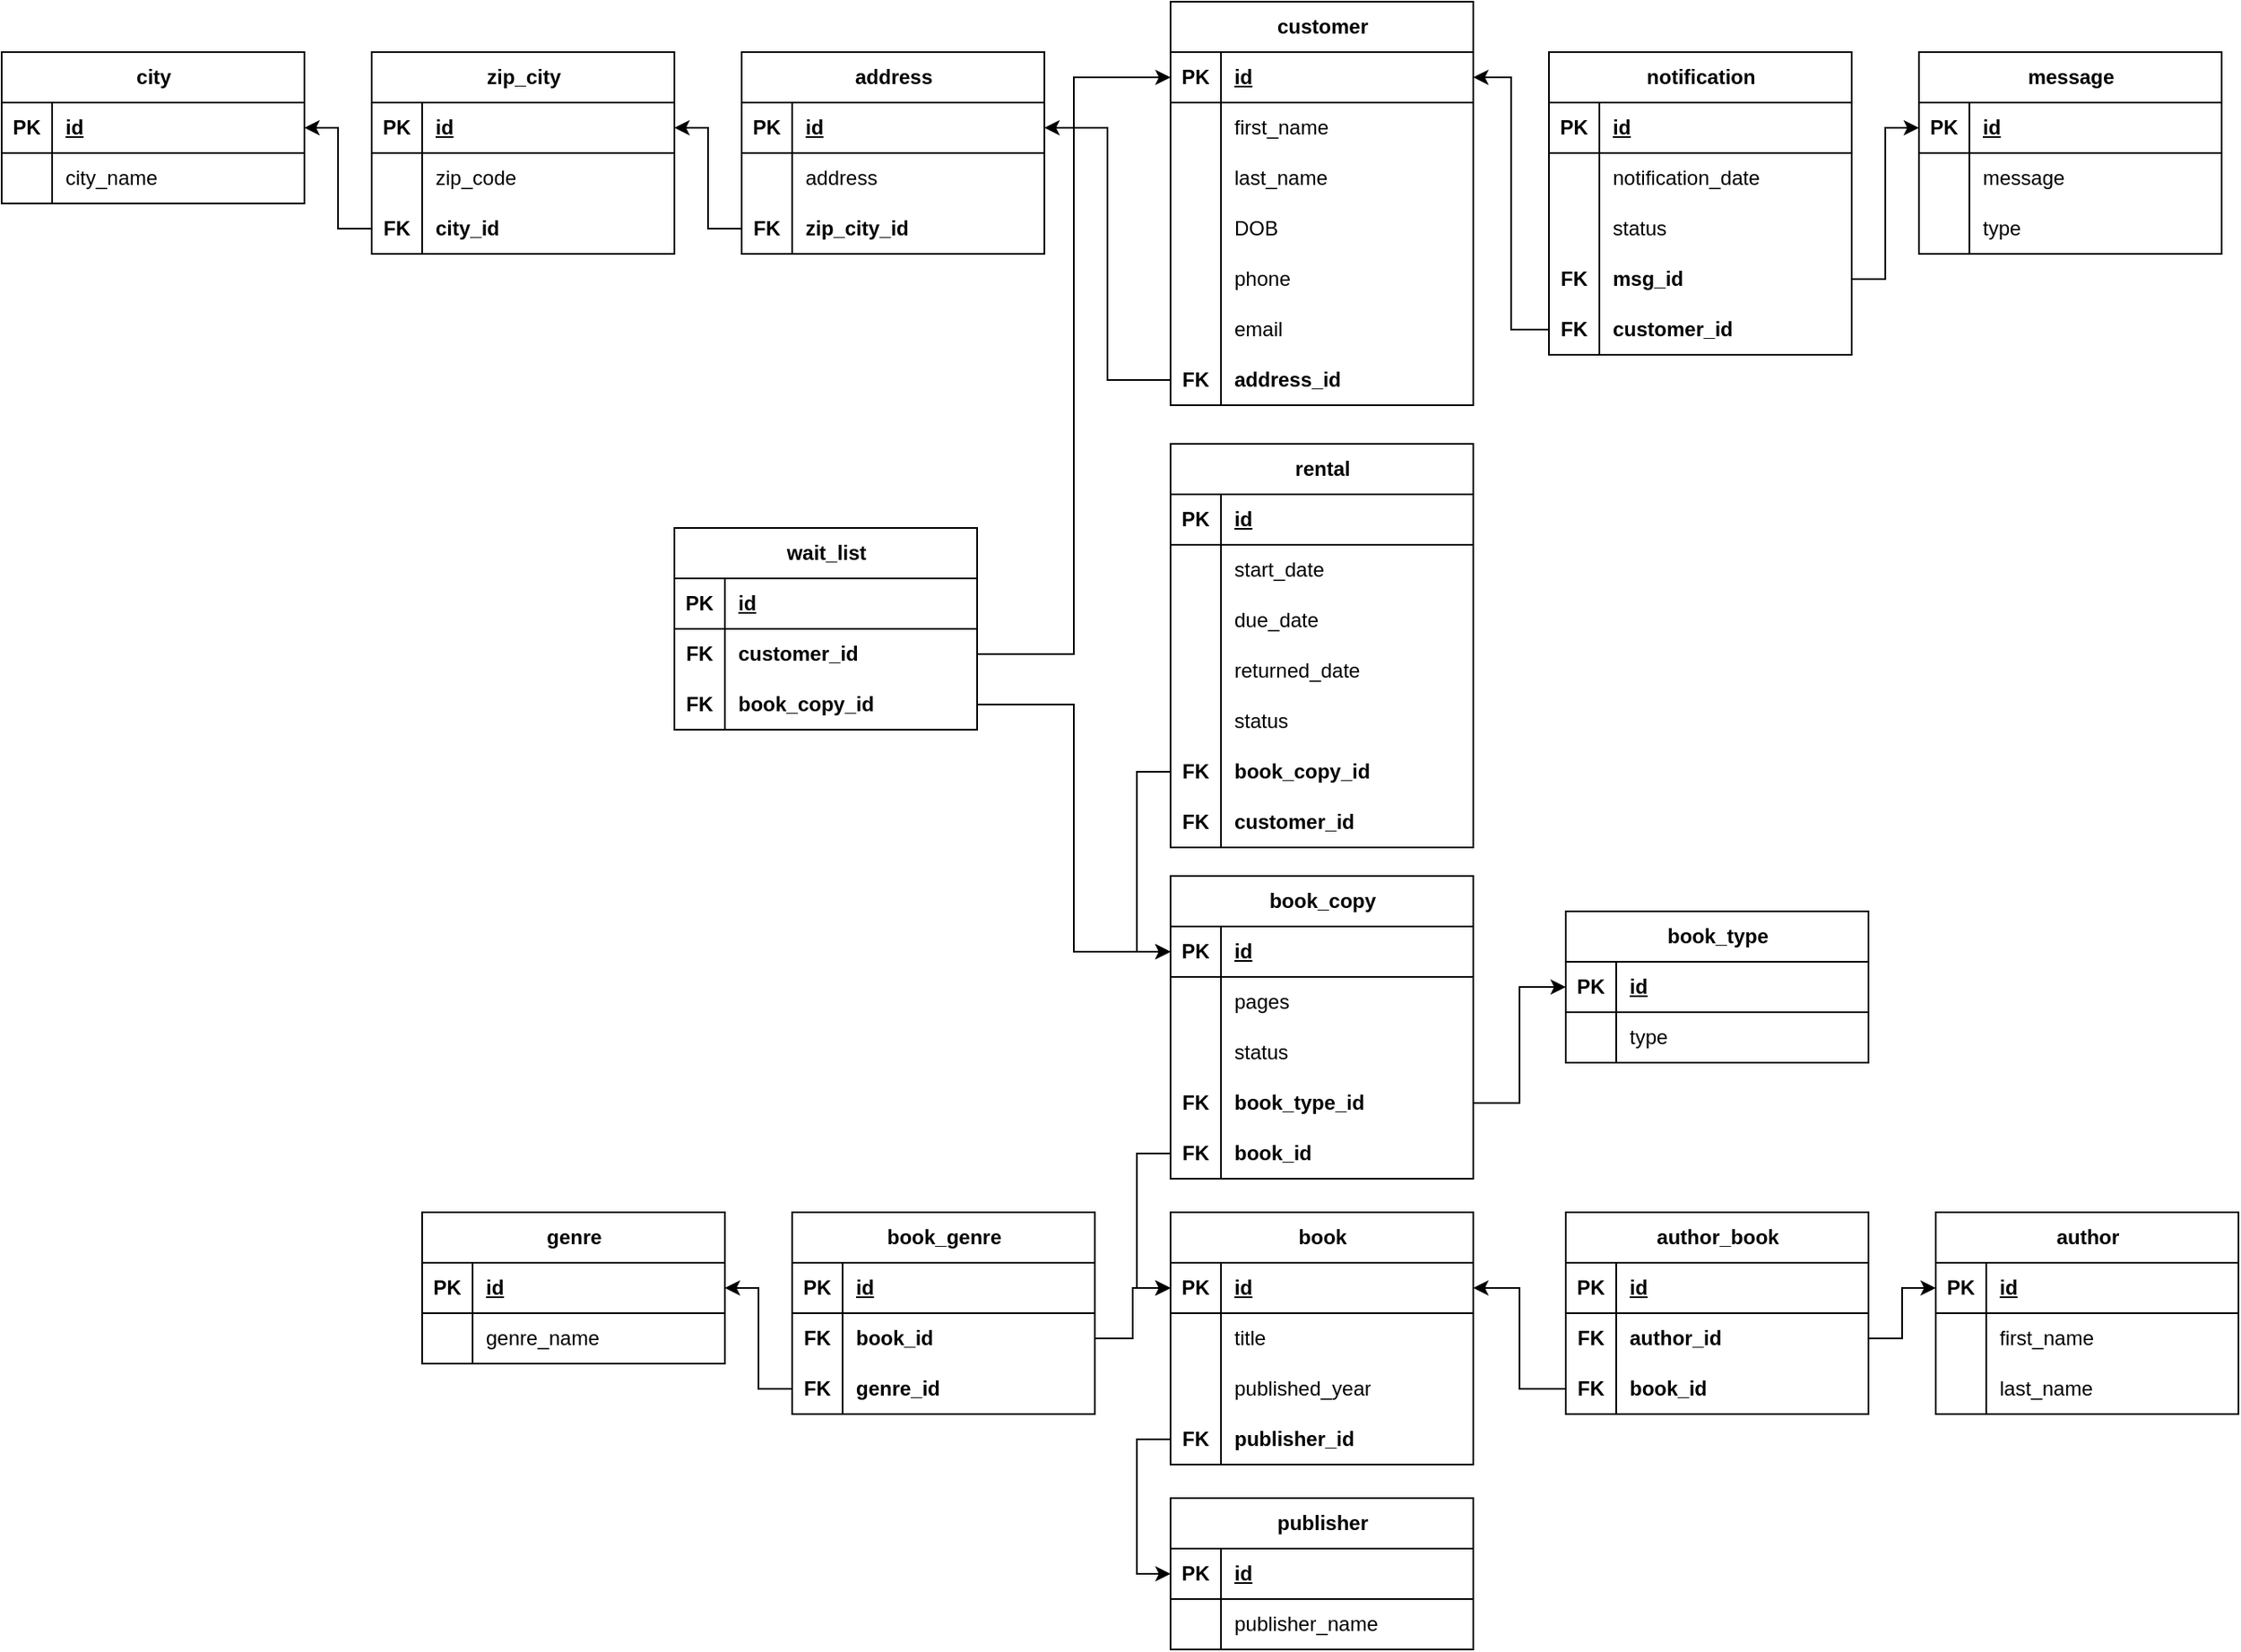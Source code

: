 <mxfile version="23.1.1" type="device">
  <diagram name="Page-1" id="2LJUdMVszUnTrg9TVF9q">
    <mxGraphModel dx="2074" dy="1132" grid="0" gridSize="10" guides="1" tooltips="1" connect="1" arrows="1" fold="1" page="1" pageScale="1" pageWidth="850" pageHeight="1100" math="0" shadow="0">
      <root>
        <mxCell id="0" />
        <mxCell id="1" parent="0" />
        <mxCell id="91Xt_eTNXoOuomclvmdg-1" value="customer" style="shape=table;startSize=30;container=1;collapsible=1;childLayout=tableLayout;fixedRows=1;rowLines=0;fontStyle=1;align=center;resizeLast=1;html=1;" parent="1" vertex="1">
          <mxGeometry x="805" y="57" width="180" height="240" as="geometry" />
        </mxCell>
        <mxCell id="91Xt_eTNXoOuomclvmdg-2" value="" style="shape=tableRow;horizontal=0;startSize=0;swimlaneHead=0;swimlaneBody=0;fillColor=none;collapsible=0;dropTarget=0;points=[[0,0.5],[1,0.5]];portConstraint=eastwest;top=0;left=0;right=0;bottom=1;" parent="91Xt_eTNXoOuomclvmdg-1" vertex="1">
          <mxGeometry y="30" width="180" height="30" as="geometry" />
        </mxCell>
        <mxCell id="91Xt_eTNXoOuomclvmdg-3" value="PK" style="shape=partialRectangle;connectable=0;fillColor=none;top=0;left=0;bottom=0;right=0;fontStyle=1;overflow=hidden;whiteSpace=wrap;html=1;" parent="91Xt_eTNXoOuomclvmdg-2" vertex="1">
          <mxGeometry width="30" height="30" as="geometry">
            <mxRectangle width="30" height="30" as="alternateBounds" />
          </mxGeometry>
        </mxCell>
        <mxCell id="91Xt_eTNXoOuomclvmdg-4" value="id" style="shape=partialRectangle;connectable=0;fillColor=none;top=0;left=0;bottom=0;right=0;align=left;spacingLeft=6;fontStyle=5;overflow=hidden;whiteSpace=wrap;html=1;" parent="91Xt_eTNXoOuomclvmdg-2" vertex="1">
          <mxGeometry x="30" width="150" height="30" as="geometry">
            <mxRectangle width="150" height="30" as="alternateBounds" />
          </mxGeometry>
        </mxCell>
        <mxCell id="91Xt_eTNXoOuomclvmdg-5" value="" style="shape=tableRow;horizontal=0;startSize=0;swimlaneHead=0;swimlaneBody=0;fillColor=none;collapsible=0;dropTarget=0;points=[[0,0.5],[1,0.5]];portConstraint=eastwest;top=0;left=0;right=0;bottom=0;" parent="91Xt_eTNXoOuomclvmdg-1" vertex="1">
          <mxGeometry y="60" width="180" height="30" as="geometry" />
        </mxCell>
        <mxCell id="91Xt_eTNXoOuomclvmdg-6" value="" style="shape=partialRectangle;connectable=0;fillColor=none;top=0;left=0;bottom=0;right=0;editable=1;overflow=hidden;whiteSpace=wrap;html=1;" parent="91Xt_eTNXoOuomclvmdg-5" vertex="1">
          <mxGeometry width="30" height="30" as="geometry">
            <mxRectangle width="30" height="30" as="alternateBounds" />
          </mxGeometry>
        </mxCell>
        <mxCell id="91Xt_eTNXoOuomclvmdg-7" value="first_name" style="shape=partialRectangle;connectable=0;fillColor=none;top=0;left=0;bottom=0;right=0;align=left;spacingLeft=6;overflow=hidden;whiteSpace=wrap;html=1;" parent="91Xt_eTNXoOuomclvmdg-5" vertex="1">
          <mxGeometry x="30" width="150" height="30" as="geometry">
            <mxRectangle width="150" height="30" as="alternateBounds" />
          </mxGeometry>
        </mxCell>
        <mxCell id="91Xt_eTNXoOuomclvmdg-8" value="" style="shape=tableRow;horizontal=0;startSize=0;swimlaneHead=0;swimlaneBody=0;fillColor=none;collapsible=0;dropTarget=0;points=[[0,0.5],[1,0.5]];portConstraint=eastwest;top=0;left=0;right=0;bottom=0;" parent="91Xt_eTNXoOuomclvmdg-1" vertex="1">
          <mxGeometry y="90" width="180" height="30" as="geometry" />
        </mxCell>
        <mxCell id="91Xt_eTNXoOuomclvmdg-9" value="" style="shape=partialRectangle;connectable=0;fillColor=none;top=0;left=0;bottom=0;right=0;editable=1;overflow=hidden;whiteSpace=wrap;html=1;" parent="91Xt_eTNXoOuomclvmdg-8" vertex="1">
          <mxGeometry width="30" height="30" as="geometry">
            <mxRectangle width="30" height="30" as="alternateBounds" />
          </mxGeometry>
        </mxCell>
        <mxCell id="91Xt_eTNXoOuomclvmdg-10" value="last_name" style="shape=partialRectangle;connectable=0;fillColor=none;top=0;left=0;bottom=0;right=0;align=left;spacingLeft=6;overflow=hidden;whiteSpace=wrap;html=1;" parent="91Xt_eTNXoOuomclvmdg-8" vertex="1">
          <mxGeometry x="30" width="150" height="30" as="geometry">
            <mxRectangle width="150" height="30" as="alternateBounds" />
          </mxGeometry>
        </mxCell>
        <mxCell id="91Xt_eTNXoOuomclvmdg-11" value="" style="shape=tableRow;horizontal=0;startSize=0;swimlaneHead=0;swimlaneBody=0;fillColor=none;collapsible=0;dropTarget=0;points=[[0,0.5],[1,0.5]];portConstraint=eastwest;top=0;left=0;right=0;bottom=0;" parent="91Xt_eTNXoOuomclvmdg-1" vertex="1">
          <mxGeometry y="120" width="180" height="30" as="geometry" />
        </mxCell>
        <mxCell id="91Xt_eTNXoOuomclvmdg-12" value="" style="shape=partialRectangle;connectable=0;fillColor=none;top=0;left=0;bottom=0;right=0;editable=1;overflow=hidden;whiteSpace=wrap;html=1;" parent="91Xt_eTNXoOuomclvmdg-11" vertex="1">
          <mxGeometry width="30" height="30" as="geometry">
            <mxRectangle width="30" height="30" as="alternateBounds" />
          </mxGeometry>
        </mxCell>
        <mxCell id="91Xt_eTNXoOuomclvmdg-13" value="DOB" style="shape=partialRectangle;connectable=0;fillColor=none;top=0;left=0;bottom=0;right=0;align=left;spacingLeft=6;overflow=hidden;whiteSpace=wrap;html=1;" parent="91Xt_eTNXoOuomclvmdg-11" vertex="1">
          <mxGeometry x="30" width="150" height="30" as="geometry">
            <mxRectangle width="150" height="30" as="alternateBounds" />
          </mxGeometry>
        </mxCell>
        <mxCell id="ncOsJ3mz1kxxFbDdfUhw-30" style="shape=tableRow;horizontal=0;startSize=0;swimlaneHead=0;swimlaneBody=0;fillColor=none;collapsible=0;dropTarget=0;points=[[0,0.5],[1,0.5]];portConstraint=eastwest;top=0;left=0;right=0;bottom=0;" parent="91Xt_eTNXoOuomclvmdg-1" vertex="1">
          <mxGeometry y="150" width="180" height="30" as="geometry" />
        </mxCell>
        <mxCell id="ncOsJ3mz1kxxFbDdfUhw-31" style="shape=partialRectangle;connectable=0;fillColor=none;top=0;left=0;bottom=0;right=0;editable=1;overflow=hidden;whiteSpace=wrap;html=1;" parent="ncOsJ3mz1kxxFbDdfUhw-30" vertex="1">
          <mxGeometry width="30" height="30" as="geometry">
            <mxRectangle width="30" height="30" as="alternateBounds" />
          </mxGeometry>
        </mxCell>
        <mxCell id="ncOsJ3mz1kxxFbDdfUhw-32" value="phone" style="shape=partialRectangle;connectable=0;fillColor=none;top=0;left=0;bottom=0;right=0;align=left;spacingLeft=6;overflow=hidden;whiteSpace=wrap;html=1;" parent="ncOsJ3mz1kxxFbDdfUhw-30" vertex="1">
          <mxGeometry x="30" width="150" height="30" as="geometry">
            <mxRectangle width="150" height="30" as="alternateBounds" />
          </mxGeometry>
        </mxCell>
        <mxCell id="ncOsJ3mz1kxxFbDdfUhw-42" style="shape=tableRow;horizontal=0;startSize=0;swimlaneHead=0;swimlaneBody=0;fillColor=none;collapsible=0;dropTarget=0;points=[[0,0.5],[1,0.5]];portConstraint=eastwest;top=0;left=0;right=0;bottom=0;" parent="91Xt_eTNXoOuomclvmdg-1" vertex="1">
          <mxGeometry y="180" width="180" height="30" as="geometry" />
        </mxCell>
        <mxCell id="ncOsJ3mz1kxxFbDdfUhw-43" style="shape=partialRectangle;connectable=0;fillColor=none;top=0;left=0;bottom=0;right=0;editable=1;overflow=hidden;whiteSpace=wrap;html=1;" parent="ncOsJ3mz1kxxFbDdfUhw-42" vertex="1">
          <mxGeometry width="30" height="30" as="geometry">
            <mxRectangle width="30" height="30" as="alternateBounds" />
          </mxGeometry>
        </mxCell>
        <mxCell id="ncOsJ3mz1kxxFbDdfUhw-44" value="email" style="shape=partialRectangle;connectable=0;fillColor=none;top=0;left=0;bottom=0;right=0;align=left;spacingLeft=6;overflow=hidden;whiteSpace=wrap;html=1;" parent="ncOsJ3mz1kxxFbDdfUhw-42" vertex="1">
          <mxGeometry x="30" width="150" height="30" as="geometry">
            <mxRectangle width="150" height="30" as="alternateBounds" />
          </mxGeometry>
        </mxCell>
        <mxCell id="KmIt_GNQURQlwJxiqL5O-27" style="shape=tableRow;horizontal=0;startSize=0;swimlaneHead=0;swimlaneBody=0;fillColor=none;collapsible=0;dropTarget=0;points=[[0,0.5],[1,0.5]];portConstraint=eastwest;top=0;left=0;right=0;bottom=0;" parent="91Xt_eTNXoOuomclvmdg-1" vertex="1">
          <mxGeometry y="210" width="180" height="30" as="geometry" />
        </mxCell>
        <mxCell id="KmIt_GNQURQlwJxiqL5O-28" value="&lt;b&gt;FK&lt;/b&gt;" style="shape=partialRectangle;connectable=0;fillColor=none;top=0;left=0;bottom=0;right=0;editable=1;overflow=hidden;whiteSpace=wrap;html=1;" parent="KmIt_GNQURQlwJxiqL5O-27" vertex="1">
          <mxGeometry width="30" height="30" as="geometry">
            <mxRectangle width="30" height="30" as="alternateBounds" />
          </mxGeometry>
        </mxCell>
        <mxCell id="KmIt_GNQURQlwJxiqL5O-29" value="&lt;b&gt;address_id&lt;/b&gt;" style="shape=partialRectangle;connectable=0;fillColor=none;top=0;left=0;bottom=0;right=0;align=left;spacingLeft=6;overflow=hidden;whiteSpace=wrap;html=1;" parent="KmIt_GNQURQlwJxiqL5O-27" vertex="1">
          <mxGeometry x="30" width="150" height="30" as="geometry">
            <mxRectangle width="150" height="30" as="alternateBounds" />
          </mxGeometry>
        </mxCell>
        <mxCell id="91Xt_eTNXoOuomclvmdg-14" value="book" style="shape=table;startSize=30;container=1;collapsible=1;childLayout=tableLayout;fixedRows=1;rowLines=0;fontStyle=1;align=center;resizeLast=1;html=1;" parent="1" vertex="1">
          <mxGeometry x="805" y="777" width="180" height="150" as="geometry" />
        </mxCell>
        <mxCell id="91Xt_eTNXoOuomclvmdg-15" value="" style="shape=tableRow;horizontal=0;startSize=0;swimlaneHead=0;swimlaneBody=0;fillColor=none;collapsible=0;dropTarget=0;points=[[0,0.5],[1,0.5]];portConstraint=eastwest;top=0;left=0;right=0;bottom=1;" parent="91Xt_eTNXoOuomclvmdg-14" vertex="1">
          <mxGeometry y="30" width="180" height="30" as="geometry" />
        </mxCell>
        <mxCell id="91Xt_eTNXoOuomclvmdg-16" value="PK" style="shape=partialRectangle;connectable=0;fillColor=none;top=0;left=0;bottom=0;right=0;fontStyle=1;overflow=hidden;whiteSpace=wrap;html=1;" parent="91Xt_eTNXoOuomclvmdg-15" vertex="1">
          <mxGeometry width="30" height="30" as="geometry">
            <mxRectangle width="30" height="30" as="alternateBounds" />
          </mxGeometry>
        </mxCell>
        <mxCell id="91Xt_eTNXoOuomclvmdg-17" value="id" style="shape=partialRectangle;connectable=0;fillColor=none;top=0;left=0;bottom=0;right=0;align=left;spacingLeft=6;fontStyle=5;overflow=hidden;whiteSpace=wrap;html=1;" parent="91Xt_eTNXoOuomclvmdg-15" vertex="1">
          <mxGeometry x="30" width="150" height="30" as="geometry">
            <mxRectangle width="150" height="30" as="alternateBounds" />
          </mxGeometry>
        </mxCell>
        <mxCell id="91Xt_eTNXoOuomclvmdg-133" style="shape=tableRow;horizontal=0;startSize=0;swimlaneHead=0;swimlaneBody=0;fillColor=none;collapsible=0;dropTarget=0;points=[[0,0.5],[1,0.5]];portConstraint=eastwest;top=0;left=0;right=0;bottom=0;" parent="91Xt_eTNXoOuomclvmdg-14" vertex="1">
          <mxGeometry y="60" width="180" height="30" as="geometry" />
        </mxCell>
        <mxCell id="91Xt_eTNXoOuomclvmdg-134" style="shape=partialRectangle;connectable=0;fillColor=none;top=0;left=0;bottom=0;right=0;editable=1;overflow=hidden;whiteSpace=wrap;html=1;" parent="91Xt_eTNXoOuomclvmdg-133" vertex="1">
          <mxGeometry width="30" height="30" as="geometry">
            <mxRectangle width="30" height="30" as="alternateBounds" />
          </mxGeometry>
        </mxCell>
        <mxCell id="91Xt_eTNXoOuomclvmdg-135" value="title" style="shape=partialRectangle;connectable=0;fillColor=none;top=0;left=0;bottom=0;right=0;align=left;spacingLeft=6;overflow=hidden;whiteSpace=wrap;html=1;" parent="91Xt_eTNXoOuomclvmdg-133" vertex="1">
          <mxGeometry x="30" width="150" height="30" as="geometry">
            <mxRectangle width="150" height="30" as="alternateBounds" />
          </mxGeometry>
        </mxCell>
        <mxCell id="KmIt_GNQURQlwJxiqL5O-66" style="shape=tableRow;horizontal=0;startSize=0;swimlaneHead=0;swimlaneBody=0;fillColor=none;collapsible=0;dropTarget=0;points=[[0,0.5],[1,0.5]];portConstraint=eastwest;top=0;left=0;right=0;bottom=0;" parent="91Xt_eTNXoOuomclvmdg-14" vertex="1">
          <mxGeometry y="90" width="180" height="30" as="geometry" />
        </mxCell>
        <mxCell id="KmIt_GNQURQlwJxiqL5O-67" style="shape=partialRectangle;connectable=0;fillColor=none;top=0;left=0;bottom=0;right=0;editable=1;overflow=hidden;whiteSpace=wrap;html=1;" parent="KmIt_GNQURQlwJxiqL5O-66" vertex="1">
          <mxGeometry width="30" height="30" as="geometry">
            <mxRectangle width="30" height="30" as="alternateBounds" />
          </mxGeometry>
        </mxCell>
        <mxCell id="KmIt_GNQURQlwJxiqL5O-68" value="published_year" style="shape=partialRectangle;connectable=0;fillColor=none;top=0;left=0;bottom=0;right=0;align=left;spacingLeft=6;overflow=hidden;whiteSpace=wrap;html=1;" parent="KmIt_GNQURQlwJxiqL5O-66" vertex="1">
          <mxGeometry x="30" width="150" height="30" as="geometry">
            <mxRectangle width="150" height="30" as="alternateBounds" />
          </mxGeometry>
        </mxCell>
        <mxCell id="KmIt_GNQURQlwJxiqL5O-62" style="shape=tableRow;horizontal=0;startSize=0;swimlaneHead=0;swimlaneBody=0;fillColor=none;collapsible=0;dropTarget=0;points=[[0,0.5],[1,0.5]];portConstraint=eastwest;top=0;left=0;right=0;bottom=0;" parent="91Xt_eTNXoOuomclvmdg-14" vertex="1">
          <mxGeometry y="120" width="180" height="30" as="geometry" />
        </mxCell>
        <mxCell id="KmIt_GNQURQlwJxiqL5O-63" value="&lt;b&gt;FK&lt;/b&gt;" style="shape=partialRectangle;connectable=0;fillColor=none;top=0;left=0;bottom=0;right=0;editable=1;overflow=hidden;whiteSpace=wrap;html=1;" parent="KmIt_GNQURQlwJxiqL5O-62" vertex="1">
          <mxGeometry width="30" height="30" as="geometry">
            <mxRectangle width="30" height="30" as="alternateBounds" />
          </mxGeometry>
        </mxCell>
        <mxCell id="KmIt_GNQURQlwJxiqL5O-64" value="&lt;b&gt;publisher_id&lt;/b&gt;" style="shape=partialRectangle;connectable=0;fillColor=none;top=0;left=0;bottom=0;right=0;align=left;spacingLeft=6;overflow=hidden;whiteSpace=wrap;html=1;" parent="KmIt_GNQURQlwJxiqL5O-62" vertex="1">
          <mxGeometry x="30" width="150" height="30" as="geometry">
            <mxRectangle width="150" height="30" as="alternateBounds" />
          </mxGeometry>
        </mxCell>
        <mxCell id="91Xt_eTNXoOuomclvmdg-27" value="author" style="shape=table;startSize=30;container=1;collapsible=1;childLayout=tableLayout;fixedRows=1;rowLines=0;fontStyle=1;align=center;resizeLast=1;html=1;" parent="1" vertex="1">
          <mxGeometry x="1260" y="777" width="180" height="120" as="geometry" />
        </mxCell>
        <mxCell id="91Xt_eTNXoOuomclvmdg-28" value="" style="shape=tableRow;horizontal=0;startSize=0;swimlaneHead=0;swimlaneBody=0;fillColor=none;collapsible=0;dropTarget=0;points=[[0,0.5],[1,0.5]];portConstraint=eastwest;top=0;left=0;right=0;bottom=1;" parent="91Xt_eTNXoOuomclvmdg-27" vertex="1">
          <mxGeometry y="30" width="180" height="30" as="geometry" />
        </mxCell>
        <mxCell id="91Xt_eTNXoOuomclvmdg-29" value="PK" style="shape=partialRectangle;connectable=0;fillColor=none;top=0;left=0;bottom=0;right=0;fontStyle=1;overflow=hidden;whiteSpace=wrap;html=1;" parent="91Xt_eTNXoOuomclvmdg-28" vertex="1">
          <mxGeometry width="30" height="30" as="geometry">
            <mxRectangle width="30" height="30" as="alternateBounds" />
          </mxGeometry>
        </mxCell>
        <mxCell id="91Xt_eTNXoOuomclvmdg-30" value="id" style="shape=partialRectangle;connectable=0;fillColor=none;top=0;left=0;bottom=0;right=0;align=left;spacingLeft=6;fontStyle=5;overflow=hidden;whiteSpace=wrap;html=1;" parent="91Xt_eTNXoOuomclvmdg-28" vertex="1">
          <mxGeometry x="30" width="150" height="30" as="geometry">
            <mxRectangle width="150" height="30" as="alternateBounds" />
          </mxGeometry>
        </mxCell>
        <mxCell id="91Xt_eTNXoOuomclvmdg-31" value="" style="shape=tableRow;horizontal=0;startSize=0;swimlaneHead=0;swimlaneBody=0;fillColor=none;collapsible=0;dropTarget=0;points=[[0,0.5],[1,0.5]];portConstraint=eastwest;top=0;left=0;right=0;bottom=0;" parent="91Xt_eTNXoOuomclvmdg-27" vertex="1">
          <mxGeometry y="60" width="180" height="30" as="geometry" />
        </mxCell>
        <mxCell id="91Xt_eTNXoOuomclvmdg-32" value="" style="shape=partialRectangle;connectable=0;fillColor=none;top=0;left=0;bottom=0;right=0;editable=1;overflow=hidden;whiteSpace=wrap;html=1;" parent="91Xt_eTNXoOuomclvmdg-31" vertex="1">
          <mxGeometry width="30" height="30" as="geometry">
            <mxRectangle width="30" height="30" as="alternateBounds" />
          </mxGeometry>
        </mxCell>
        <mxCell id="91Xt_eTNXoOuomclvmdg-33" value="first_name" style="shape=partialRectangle;connectable=0;fillColor=none;top=0;left=0;bottom=0;right=0;align=left;spacingLeft=6;overflow=hidden;whiteSpace=wrap;html=1;" parent="91Xt_eTNXoOuomclvmdg-31" vertex="1">
          <mxGeometry x="30" width="150" height="30" as="geometry">
            <mxRectangle width="150" height="30" as="alternateBounds" />
          </mxGeometry>
        </mxCell>
        <mxCell id="91Xt_eTNXoOuomclvmdg-34" value="" style="shape=tableRow;horizontal=0;startSize=0;swimlaneHead=0;swimlaneBody=0;fillColor=none;collapsible=0;dropTarget=0;points=[[0,0.5],[1,0.5]];portConstraint=eastwest;top=0;left=0;right=0;bottom=0;" parent="91Xt_eTNXoOuomclvmdg-27" vertex="1">
          <mxGeometry y="90" width="180" height="30" as="geometry" />
        </mxCell>
        <mxCell id="91Xt_eTNXoOuomclvmdg-35" value="" style="shape=partialRectangle;connectable=0;fillColor=none;top=0;left=0;bottom=0;right=0;editable=1;overflow=hidden;whiteSpace=wrap;html=1;" parent="91Xt_eTNXoOuomclvmdg-34" vertex="1">
          <mxGeometry width="30" height="30" as="geometry">
            <mxRectangle width="30" height="30" as="alternateBounds" />
          </mxGeometry>
        </mxCell>
        <mxCell id="91Xt_eTNXoOuomclvmdg-36" value="last_name" style="shape=partialRectangle;connectable=0;fillColor=none;top=0;left=0;bottom=0;right=0;align=left;spacingLeft=6;overflow=hidden;whiteSpace=wrap;html=1;" parent="91Xt_eTNXoOuomclvmdg-34" vertex="1">
          <mxGeometry x="30" width="150" height="30" as="geometry">
            <mxRectangle width="150" height="30" as="alternateBounds" />
          </mxGeometry>
        </mxCell>
        <mxCell id="91Xt_eTNXoOuomclvmdg-80" value="rental" style="shape=table;startSize=30;container=1;collapsible=1;childLayout=tableLayout;fixedRows=1;rowLines=0;fontStyle=1;align=center;resizeLast=1;html=1;" parent="1" vertex="1">
          <mxGeometry x="805" y="320" width="180" height="240" as="geometry" />
        </mxCell>
        <mxCell id="91Xt_eTNXoOuomclvmdg-81" value="" style="shape=tableRow;horizontal=0;startSize=0;swimlaneHead=0;swimlaneBody=0;fillColor=none;collapsible=0;dropTarget=0;points=[[0,0.5],[1,0.5]];portConstraint=eastwest;top=0;left=0;right=0;bottom=1;" parent="91Xt_eTNXoOuomclvmdg-80" vertex="1">
          <mxGeometry y="30" width="180" height="30" as="geometry" />
        </mxCell>
        <mxCell id="91Xt_eTNXoOuomclvmdg-82" value="PK" style="shape=partialRectangle;connectable=0;fillColor=none;top=0;left=0;bottom=0;right=0;fontStyle=1;overflow=hidden;whiteSpace=wrap;html=1;" parent="91Xt_eTNXoOuomclvmdg-81" vertex="1">
          <mxGeometry width="30" height="30" as="geometry">
            <mxRectangle width="30" height="30" as="alternateBounds" />
          </mxGeometry>
        </mxCell>
        <mxCell id="91Xt_eTNXoOuomclvmdg-83" value="id" style="shape=partialRectangle;connectable=0;fillColor=none;top=0;left=0;bottom=0;right=0;align=left;spacingLeft=6;fontStyle=5;overflow=hidden;whiteSpace=wrap;html=1;" parent="91Xt_eTNXoOuomclvmdg-81" vertex="1">
          <mxGeometry x="30" width="150" height="30" as="geometry">
            <mxRectangle width="150" height="30" as="alternateBounds" />
          </mxGeometry>
        </mxCell>
        <mxCell id="91Xt_eTNXoOuomclvmdg-84" value="" style="shape=tableRow;horizontal=0;startSize=0;swimlaneHead=0;swimlaneBody=0;fillColor=none;collapsible=0;dropTarget=0;points=[[0,0.5],[1,0.5]];portConstraint=eastwest;top=0;left=0;right=0;bottom=0;" parent="91Xt_eTNXoOuomclvmdg-80" vertex="1">
          <mxGeometry y="60" width="180" height="30" as="geometry" />
        </mxCell>
        <mxCell id="91Xt_eTNXoOuomclvmdg-85" value="" style="shape=partialRectangle;connectable=0;fillColor=none;top=0;left=0;bottom=0;right=0;editable=1;overflow=hidden;whiteSpace=wrap;html=1;" parent="91Xt_eTNXoOuomclvmdg-84" vertex="1">
          <mxGeometry width="30" height="30" as="geometry">
            <mxRectangle width="30" height="30" as="alternateBounds" />
          </mxGeometry>
        </mxCell>
        <mxCell id="91Xt_eTNXoOuomclvmdg-86" value="start_date" style="shape=partialRectangle;connectable=0;fillColor=none;top=0;left=0;bottom=0;right=0;align=left;spacingLeft=6;overflow=hidden;whiteSpace=wrap;html=1;" parent="91Xt_eTNXoOuomclvmdg-84" vertex="1">
          <mxGeometry x="30" width="150" height="30" as="geometry">
            <mxRectangle width="150" height="30" as="alternateBounds" />
          </mxGeometry>
        </mxCell>
        <mxCell id="91Xt_eTNXoOuomclvmdg-87" value="" style="shape=tableRow;horizontal=0;startSize=0;swimlaneHead=0;swimlaneBody=0;fillColor=none;collapsible=0;dropTarget=0;points=[[0,0.5],[1,0.5]];portConstraint=eastwest;top=0;left=0;right=0;bottom=0;" parent="91Xt_eTNXoOuomclvmdg-80" vertex="1">
          <mxGeometry y="90" width="180" height="30" as="geometry" />
        </mxCell>
        <mxCell id="91Xt_eTNXoOuomclvmdg-88" value="" style="shape=partialRectangle;connectable=0;fillColor=none;top=0;left=0;bottom=0;right=0;editable=1;overflow=hidden;whiteSpace=wrap;html=1;" parent="91Xt_eTNXoOuomclvmdg-87" vertex="1">
          <mxGeometry width="30" height="30" as="geometry">
            <mxRectangle width="30" height="30" as="alternateBounds" />
          </mxGeometry>
        </mxCell>
        <mxCell id="91Xt_eTNXoOuomclvmdg-89" value="due_date" style="shape=partialRectangle;connectable=0;fillColor=none;top=0;left=0;bottom=0;right=0;align=left;spacingLeft=6;overflow=hidden;whiteSpace=wrap;html=1;" parent="91Xt_eTNXoOuomclvmdg-87" vertex="1">
          <mxGeometry x="30" width="150" height="30" as="geometry">
            <mxRectangle width="150" height="30" as="alternateBounds" />
          </mxGeometry>
        </mxCell>
        <mxCell id="KmIt_GNQURQlwJxiqL5O-134" style="shape=tableRow;horizontal=0;startSize=0;swimlaneHead=0;swimlaneBody=0;fillColor=none;collapsible=0;dropTarget=0;points=[[0,0.5],[1,0.5]];portConstraint=eastwest;top=0;left=0;right=0;bottom=0;" parent="91Xt_eTNXoOuomclvmdg-80" vertex="1">
          <mxGeometry y="120" width="180" height="30" as="geometry" />
        </mxCell>
        <mxCell id="KmIt_GNQURQlwJxiqL5O-135" style="shape=partialRectangle;connectable=0;fillColor=none;top=0;left=0;bottom=0;right=0;editable=1;overflow=hidden;whiteSpace=wrap;html=1;" parent="KmIt_GNQURQlwJxiqL5O-134" vertex="1">
          <mxGeometry width="30" height="30" as="geometry">
            <mxRectangle width="30" height="30" as="alternateBounds" />
          </mxGeometry>
        </mxCell>
        <mxCell id="KmIt_GNQURQlwJxiqL5O-136" value="returned_date" style="shape=partialRectangle;connectable=0;fillColor=none;top=0;left=0;bottom=0;right=0;align=left;spacingLeft=6;overflow=hidden;whiteSpace=wrap;html=1;" parent="KmIt_GNQURQlwJxiqL5O-134" vertex="1">
          <mxGeometry x="30" width="150" height="30" as="geometry">
            <mxRectangle width="150" height="30" as="alternateBounds" />
          </mxGeometry>
        </mxCell>
        <mxCell id="KmIt_GNQURQlwJxiqL5O-35" style="shape=tableRow;horizontal=0;startSize=0;swimlaneHead=0;swimlaneBody=0;fillColor=none;collapsible=0;dropTarget=0;points=[[0,0.5],[1,0.5]];portConstraint=eastwest;top=0;left=0;right=0;bottom=0;" parent="91Xt_eTNXoOuomclvmdg-80" vertex="1">
          <mxGeometry y="150" width="180" height="30" as="geometry" />
        </mxCell>
        <mxCell id="KmIt_GNQURQlwJxiqL5O-36" style="shape=partialRectangle;connectable=0;fillColor=none;top=0;left=0;bottom=0;right=0;editable=1;overflow=hidden;whiteSpace=wrap;html=1;" parent="KmIt_GNQURQlwJxiqL5O-35" vertex="1">
          <mxGeometry width="30" height="30" as="geometry">
            <mxRectangle width="30" height="30" as="alternateBounds" />
          </mxGeometry>
        </mxCell>
        <mxCell id="KmIt_GNQURQlwJxiqL5O-37" value="status" style="shape=partialRectangle;connectable=0;fillColor=none;top=0;left=0;bottom=0;right=0;align=left;spacingLeft=6;overflow=hidden;whiteSpace=wrap;html=1;" parent="KmIt_GNQURQlwJxiqL5O-35" vertex="1">
          <mxGeometry x="30" width="150" height="30" as="geometry">
            <mxRectangle width="150" height="30" as="alternateBounds" />
          </mxGeometry>
        </mxCell>
        <mxCell id="KmIt_GNQURQlwJxiqL5O-32" style="shape=tableRow;horizontal=0;startSize=0;swimlaneHead=0;swimlaneBody=0;fillColor=none;collapsible=0;dropTarget=0;points=[[0,0.5],[1,0.5]];portConstraint=eastwest;top=0;left=0;right=0;bottom=0;" parent="91Xt_eTNXoOuomclvmdg-80" vertex="1">
          <mxGeometry y="180" width="180" height="30" as="geometry" />
        </mxCell>
        <mxCell id="KmIt_GNQURQlwJxiqL5O-33" value="&lt;b&gt;FK&lt;/b&gt;" style="shape=partialRectangle;connectable=0;fillColor=none;top=0;left=0;bottom=0;right=0;editable=1;overflow=hidden;whiteSpace=wrap;html=1;" parent="KmIt_GNQURQlwJxiqL5O-32" vertex="1">
          <mxGeometry width="30" height="30" as="geometry">
            <mxRectangle width="30" height="30" as="alternateBounds" />
          </mxGeometry>
        </mxCell>
        <mxCell id="KmIt_GNQURQlwJxiqL5O-34" value="&lt;b&gt;book_copy_id&lt;/b&gt;" style="shape=partialRectangle;connectable=0;fillColor=none;top=0;left=0;bottom=0;right=0;align=left;spacingLeft=6;overflow=hidden;whiteSpace=wrap;html=1;" parent="KmIt_GNQURQlwJxiqL5O-32" vertex="1">
          <mxGeometry x="30" width="150" height="30" as="geometry">
            <mxRectangle width="150" height="30" as="alternateBounds" />
          </mxGeometry>
        </mxCell>
        <mxCell id="91Xt_eTNXoOuomclvmdg-90" value="" style="shape=tableRow;horizontal=0;startSize=0;swimlaneHead=0;swimlaneBody=0;fillColor=none;collapsible=0;dropTarget=0;points=[[0,0.5],[1,0.5]];portConstraint=eastwest;top=0;left=0;right=0;bottom=0;" parent="91Xt_eTNXoOuomclvmdg-80" vertex="1">
          <mxGeometry y="210" width="180" height="30" as="geometry" />
        </mxCell>
        <mxCell id="91Xt_eTNXoOuomclvmdg-91" value="&lt;b&gt;FK&lt;/b&gt;" style="shape=partialRectangle;connectable=0;fillColor=none;top=0;left=0;bottom=0;right=0;editable=1;overflow=hidden;whiteSpace=wrap;html=1;" parent="91Xt_eTNXoOuomclvmdg-90" vertex="1">
          <mxGeometry width="30" height="30" as="geometry">
            <mxRectangle width="30" height="30" as="alternateBounds" />
          </mxGeometry>
        </mxCell>
        <mxCell id="91Xt_eTNXoOuomclvmdg-92" value="&lt;b&gt;customer_id&lt;/b&gt;" style="shape=partialRectangle;connectable=0;fillColor=none;top=0;left=0;bottom=0;right=0;align=left;spacingLeft=6;overflow=hidden;whiteSpace=wrap;html=1;" parent="91Xt_eTNXoOuomclvmdg-90" vertex="1">
          <mxGeometry x="30" width="150" height="30" as="geometry">
            <mxRectangle width="150" height="30" as="alternateBounds" />
          </mxGeometry>
        </mxCell>
        <mxCell id="91Xt_eTNXoOuomclvmdg-93" value="genre" style="shape=table;startSize=30;container=1;collapsible=1;childLayout=tableLayout;fixedRows=1;rowLines=0;fontStyle=1;align=center;resizeLast=1;html=1;" parent="1" vertex="1">
          <mxGeometry x="360" y="777" width="180" height="90" as="geometry" />
        </mxCell>
        <mxCell id="91Xt_eTNXoOuomclvmdg-94" value="" style="shape=tableRow;horizontal=0;startSize=0;swimlaneHead=0;swimlaneBody=0;fillColor=none;collapsible=0;dropTarget=0;points=[[0,0.5],[1,0.5]];portConstraint=eastwest;top=0;left=0;right=0;bottom=1;" parent="91Xt_eTNXoOuomclvmdg-93" vertex="1">
          <mxGeometry y="30" width="180" height="30" as="geometry" />
        </mxCell>
        <mxCell id="91Xt_eTNXoOuomclvmdg-95" value="PK" style="shape=partialRectangle;connectable=0;fillColor=none;top=0;left=0;bottom=0;right=0;fontStyle=1;overflow=hidden;whiteSpace=wrap;html=1;" parent="91Xt_eTNXoOuomclvmdg-94" vertex="1">
          <mxGeometry width="30" height="30" as="geometry">
            <mxRectangle width="30" height="30" as="alternateBounds" />
          </mxGeometry>
        </mxCell>
        <mxCell id="91Xt_eTNXoOuomclvmdg-96" value="id" style="shape=partialRectangle;connectable=0;fillColor=none;top=0;left=0;bottom=0;right=0;align=left;spacingLeft=6;fontStyle=5;overflow=hidden;whiteSpace=wrap;html=1;" parent="91Xt_eTNXoOuomclvmdg-94" vertex="1">
          <mxGeometry x="30" width="150" height="30" as="geometry">
            <mxRectangle width="150" height="30" as="alternateBounds" />
          </mxGeometry>
        </mxCell>
        <mxCell id="91Xt_eTNXoOuomclvmdg-97" value="" style="shape=tableRow;horizontal=0;startSize=0;swimlaneHead=0;swimlaneBody=0;fillColor=none;collapsible=0;dropTarget=0;points=[[0,0.5],[1,0.5]];portConstraint=eastwest;top=0;left=0;right=0;bottom=0;" parent="91Xt_eTNXoOuomclvmdg-93" vertex="1">
          <mxGeometry y="60" width="180" height="30" as="geometry" />
        </mxCell>
        <mxCell id="91Xt_eTNXoOuomclvmdg-98" value="" style="shape=partialRectangle;connectable=0;fillColor=none;top=0;left=0;bottom=0;right=0;editable=1;overflow=hidden;whiteSpace=wrap;html=1;" parent="91Xt_eTNXoOuomclvmdg-97" vertex="1">
          <mxGeometry width="30" height="30" as="geometry">
            <mxRectangle width="30" height="30" as="alternateBounds" />
          </mxGeometry>
        </mxCell>
        <mxCell id="91Xt_eTNXoOuomclvmdg-99" value="genre_name" style="shape=partialRectangle;connectable=0;fillColor=none;top=0;left=0;bottom=0;right=0;align=left;spacingLeft=6;overflow=hidden;whiteSpace=wrap;html=1;" parent="91Xt_eTNXoOuomclvmdg-97" vertex="1">
          <mxGeometry x="30" width="150" height="30" as="geometry">
            <mxRectangle width="150" height="30" as="alternateBounds" />
          </mxGeometry>
        </mxCell>
        <mxCell id="91Xt_eTNXoOuomclvmdg-107" value="book_type" style="shape=table;startSize=30;container=1;collapsible=1;childLayout=tableLayout;fixedRows=1;rowLines=0;fontStyle=1;align=center;resizeLast=1;html=1;" parent="1" vertex="1">
          <mxGeometry x="1040" y="598" width="180" height="90" as="geometry" />
        </mxCell>
        <mxCell id="91Xt_eTNXoOuomclvmdg-108" value="" style="shape=tableRow;horizontal=0;startSize=0;swimlaneHead=0;swimlaneBody=0;fillColor=none;collapsible=0;dropTarget=0;points=[[0,0.5],[1,0.5]];portConstraint=eastwest;top=0;left=0;right=0;bottom=1;" parent="91Xt_eTNXoOuomclvmdg-107" vertex="1">
          <mxGeometry y="30" width="180" height="30" as="geometry" />
        </mxCell>
        <mxCell id="91Xt_eTNXoOuomclvmdg-109" value="PK" style="shape=partialRectangle;connectable=0;fillColor=none;top=0;left=0;bottom=0;right=0;fontStyle=1;overflow=hidden;whiteSpace=wrap;html=1;" parent="91Xt_eTNXoOuomclvmdg-108" vertex="1">
          <mxGeometry width="30" height="30" as="geometry">
            <mxRectangle width="30" height="30" as="alternateBounds" />
          </mxGeometry>
        </mxCell>
        <mxCell id="91Xt_eTNXoOuomclvmdg-110" value="id" style="shape=partialRectangle;connectable=0;fillColor=none;top=0;left=0;bottom=0;right=0;align=left;spacingLeft=6;fontStyle=5;overflow=hidden;whiteSpace=wrap;html=1;" parent="91Xt_eTNXoOuomclvmdg-108" vertex="1">
          <mxGeometry x="30" width="150" height="30" as="geometry">
            <mxRectangle width="150" height="30" as="alternateBounds" />
          </mxGeometry>
        </mxCell>
        <mxCell id="91Xt_eTNXoOuomclvmdg-111" value="" style="shape=tableRow;horizontal=0;startSize=0;swimlaneHead=0;swimlaneBody=0;fillColor=none;collapsible=0;dropTarget=0;points=[[0,0.5],[1,0.5]];portConstraint=eastwest;top=0;left=0;right=0;bottom=0;" parent="91Xt_eTNXoOuomclvmdg-107" vertex="1">
          <mxGeometry y="60" width="180" height="30" as="geometry" />
        </mxCell>
        <mxCell id="91Xt_eTNXoOuomclvmdg-112" value="" style="shape=partialRectangle;connectable=0;fillColor=none;top=0;left=0;bottom=0;right=0;editable=1;overflow=hidden;whiteSpace=wrap;html=1;" parent="91Xt_eTNXoOuomclvmdg-111" vertex="1">
          <mxGeometry width="30" height="30" as="geometry">
            <mxRectangle width="30" height="30" as="alternateBounds" />
          </mxGeometry>
        </mxCell>
        <mxCell id="91Xt_eTNXoOuomclvmdg-113" value="type" style="shape=partialRectangle;connectable=0;fillColor=none;top=0;left=0;bottom=0;right=0;align=left;spacingLeft=6;overflow=hidden;whiteSpace=wrap;html=1;" parent="91Xt_eTNXoOuomclvmdg-111" vertex="1">
          <mxGeometry x="30" width="150" height="30" as="geometry">
            <mxRectangle width="150" height="30" as="alternateBounds" />
          </mxGeometry>
        </mxCell>
        <mxCell id="91Xt_eTNXoOuomclvmdg-120" value="publisher" style="shape=table;startSize=30;container=1;collapsible=1;childLayout=tableLayout;fixedRows=1;rowLines=0;fontStyle=1;align=center;resizeLast=1;html=1;" parent="1" vertex="1">
          <mxGeometry x="805" y="947" width="180" height="90" as="geometry" />
        </mxCell>
        <mxCell id="91Xt_eTNXoOuomclvmdg-121" value="" style="shape=tableRow;horizontal=0;startSize=0;swimlaneHead=0;swimlaneBody=0;fillColor=none;collapsible=0;dropTarget=0;points=[[0,0.5],[1,0.5]];portConstraint=eastwest;top=0;left=0;right=0;bottom=1;" parent="91Xt_eTNXoOuomclvmdg-120" vertex="1">
          <mxGeometry y="30" width="180" height="30" as="geometry" />
        </mxCell>
        <mxCell id="91Xt_eTNXoOuomclvmdg-122" value="PK" style="shape=partialRectangle;connectable=0;fillColor=none;top=0;left=0;bottom=0;right=0;fontStyle=1;overflow=hidden;whiteSpace=wrap;html=1;" parent="91Xt_eTNXoOuomclvmdg-121" vertex="1">
          <mxGeometry width="30" height="30" as="geometry">
            <mxRectangle width="30" height="30" as="alternateBounds" />
          </mxGeometry>
        </mxCell>
        <mxCell id="91Xt_eTNXoOuomclvmdg-123" value="id" style="shape=partialRectangle;connectable=0;fillColor=none;top=0;left=0;bottom=0;right=0;align=left;spacingLeft=6;fontStyle=5;overflow=hidden;whiteSpace=wrap;html=1;" parent="91Xt_eTNXoOuomclvmdg-121" vertex="1">
          <mxGeometry x="30" width="150" height="30" as="geometry">
            <mxRectangle width="150" height="30" as="alternateBounds" />
          </mxGeometry>
        </mxCell>
        <mxCell id="91Xt_eTNXoOuomclvmdg-124" value="" style="shape=tableRow;horizontal=0;startSize=0;swimlaneHead=0;swimlaneBody=0;fillColor=none;collapsible=0;dropTarget=0;points=[[0,0.5],[1,0.5]];portConstraint=eastwest;top=0;left=0;right=0;bottom=0;" parent="91Xt_eTNXoOuomclvmdg-120" vertex="1">
          <mxGeometry y="60" width="180" height="30" as="geometry" />
        </mxCell>
        <mxCell id="91Xt_eTNXoOuomclvmdg-125" value="" style="shape=partialRectangle;connectable=0;fillColor=none;top=0;left=0;bottom=0;right=0;editable=1;overflow=hidden;whiteSpace=wrap;html=1;" parent="91Xt_eTNXoOuomclvmdg-124" vertex="1">
          <mxGeometry width="30" height="30" as="geometry">
            <mxRectangle width="30" height="30" as="alternateBounds" />
          </mxGeometry>
        </mxCell>
        <mxCell id="91Xt_eTNXoOuomclvmdg-126" value="publisher_name" style="shape=partialRectangle;connectable=0;fillColor=none;top=0;left=0;bottom=0;right=0;align=left;spacingLeft=6;overflow=hidden;whiteSpace=wrap;html=1;" parent="91Xt_eTNXoOuomclvmdg-124" vertex="1">
          <mxGeometry x="30" width="150" height="30" as="geometry">
            <mxRectangle width="150" height="30" as="alternateBounds" />
          </mxGeometry>
        </mxCell>
        <mxCell id="91Xt_eTNXoOuomclvmdg-159" value="book_copy" style="shape=table;startSize=30;container=1;collapsible=1;childLayout=tableLayout;fixedRows=1;rowLines=0;fontStyle=1;align=center;resizeLast=1;html=1;" parent="1" vertex="1">
          <mxGeometry x="805" y="577" width="180" height="180" as="geometry" />
        </mxCell>
        <mxCell id="91Xt_eTNXoOuomclvmdg-160" value="" style="shape=tableRow;horizontal=0;startSize=0;swimlaneHead=0;swimlaneBody=0;fillColor=none;collapsible=0;dropTarget=0;points=[[0,0.5],[1,0.5]];portConstraint=eastwest;top=0;left=0;right=0;bottom=1;" parent="91Xt_eTNXoOuomclvmdg-159" vertex="1">
          <mxGeometry y="30" width="180" height="30" as="geometry" />
        </mxCell>
        <mxCell id="91Xt_eTNXoOuomclvmdg-161" value="PK" style="shape=partialRectangle;connectable=0;fillColor=none;top=0;left=0;bottom=0;right=0;fontStyle=1;overflow=hidden;whiteSpace=wrap;html=1;" parent="91Xt_eTNXoOuomclvmdg-160" vertex="1">
          <mxGeometry width="30" height="30" as="geometry">
            <mxRectangle width="30" height="30" as="alternateBounds" />
          </mxGeometry>
        </mxCell>
        <mxCell id="91Xt_eTNXoOuomclvmdg-162" value="id" style="shape=partialRectangle;connectable=0;fillColor=none;top=0;left=0;bottom=0;right=0;align=left;spacingLeft=6;fontStyle=5;overflow=hidden;whiteSpace=wrap;html=1;" parent="91Xt_eTNXoOuomclvmdg-160" vertex="1">
          <mxGeometry x="30" width="150" height="30" as="geometry">
            <mxRectangle width="150" height="30" as="alternateBounds" />
          </mxGeometry>
        </mxCell>
        <mxCell id="KmIt_GNQURQlwJxiqL5O-59" style="shape=tableRow;horizontal=0;startSize=0;swimlaneHead=0;swimlaneBody=0;fillColor=none;collapsible=0;dropTarget=0;points=[[0,0.5],[1,0.5]];portConstraint=eastwest;top=0;left=0;right=0;bottom=0;" parent="91Xt_eTNXoOuomclvmdg-159" vertex="1">
          <mxGeometry y="60" width="180" height="30" as="geometry" />
        </mxCell>
        <mxCell id="KmIt_GNQURQlwJxiqL5O-60" style="shape=partialRectangle;connectable=0;fillColor=none;top=0;left=0;bottom=0;right=0;editable=1;overflow=hidden;whiteSpace=wrap;html=1;" parent="KmIt_GNQURQlwJxiqL5O-59" vertex="1">
          <mxGeometry width="30" height="30" as="geometry">
            <mxRectangle width="30" height="30" as="alternateBounds" />
          </mxGeometry>
        </mxCell>
        <mxCell id="KmIt_GNQURQlwJxiqL5O-61" value="pages" style="shape=partialRectangle;connectable=0;fillColor=none;top=0;left=0;bottom=0;right=0;align=left;spacingLeft=6;overflow=hidden;whiteSpace=wrap;html=1;" parent="KmIt_GNQURQlwJxiqL5O-59" vertex="1">
          <mxGeometry x="30" width="150" height="30" as="geometry">
            <mxRectangle width="150" height="30" as="alternateBounds" />
          </mxGeometry>
        </mxCell>
        <mxCell id="KmIt_GNQURQlwJxiqL5O-70" style="shape=tableRow;horizontal=0;startSize=0;swimlaneHead=0;swimlaneBody=0;fillColor=none;collapsible=0;dropTarget=0;points=[[0,0.5],[1,0.5]];portConstraint=eastwest;top=0;left=0;right=0;bottom=0;" parent="91Xt_eTNXoOuomclvmdg-159" vertex="1">
          <mxGeometry y="90" width="180" height="30" as="geometry" />
        </mxCell>
        <mxCell id="KmIt_GNQURQlwJxiqL5O-71" style="shape=partialRectangle;connectable=0;fillColor=none;top=0;left=0;bottom=0;right=0;editable=1;overflow=hidden;whiteSpace=wrap;html=1;" parent="KmIt_GNQURQlwJxiqL5O-70" vertex="1">
          <mxGeometry width="30" height="30" as="geometry">
            <mxRectangle width="30" height="30" as="alternateBounds" />
          </mxGeometry>
        </mxCell>
        <mxCell id="KmIt_GNQURQlwJxiqL5O-72" value="status" style="shape=partialRectangle;connectable=0;fillColor=none;top=0;left=0;bottom=0;right=0;align=left;spacingLeft=6;overflow=hidden;whiteSpace=wrap;html=1;" parent="KmIt_GNQURQlwJxiqL5O-70" vertex="1">
          <mxGeometry x="30" width="150" height="30" as="geometry">
            <mxRectangle width="150" height="30" as="alternateBounds" />
          </mxGeometry>
        </mxCell>
        <mxCell id="KmIt_GNQURQlwJxiqL5O-56" style="shape=tableRow;horizontal=0;startSize=0;swimlaneHead=0;swimlaneBody=0;fillColor=none;collapsible=0;dropTarget=0;points=[[0,0.5],[1,0.5]];portConstraint=eastwest;top=0;left=0;right=0;bottom=0;" parent="91Xt_eTNXoOuomclvmdg-159" vertex="1">
          <mxGeometry y="120" width="180" height="30" as="geometry" />
        </mxCell>
        <mxCell id="KmIt_GNQURQlwJxiqL5O-57" value="&lt;b&gt;FK&lt;/b&gt;" style="shape=partialRectangle;connectable=0;fillColor=none;top=0;left=0;bottom=0;right=0;editable=1;overflow=hidden;whiteSpace=wrap;html=1;" parent="KmIt_GNQURQlwJxiqL5O-56" vertex="1">
          <mxGeometry width="30" height="30" as="geometry">
            <mxRectangle width="30" height="30" as="alternateBounds" />
          </mxGeometry>
        </mxCell>
        <mxCell id="KmIt_GNQURQlwJxiqL5O-58" value="&lt;b&gt;book_type_id&lt;/b&gt;" style="shape=partialRectangle;connectable=0;fillColor=none;top=0;left=0;bottom=0;right=0;align=left;spacingLeft=6;overflow=hidden;whiteSpace=wrap;html=1;" parent="KmIt_GNQURQlwJxiqL5O-56" vertex="1">
          <mxGeometry x="30" width="150" height="30" as="geometry">
            <mxRectangle width="150" height="30" as="alternateBounds" />
          </mxGeometry>
        </mxCell>
        <mxCell id="91Xt_eTNXoOuomclvmdg-163" value="" style="shape=tableRow;horizontal=0;startSize=0;swimlaneHead=0;swimlaneBody=0;fillColor=none;collapsible=0;dropTarget=0;points=[[0,0.5],[1,0.5]];portConstraint=eastwest;top=0;left=0;right=0;bottom=0;" parent="91Xt_eTNXoOuomclvmdg-159" vertex="1">
          <mxGeometry y="150" width="180" height="30" as="geometry" />
        </mxCell>
        <mxCell id="91Xt_eTNXoOuomclvmdg-164" value="&lt;b&gt;FK&lt;/b&gt;" style="shape=partialRectangle;connectable=0;fillColor=none;top=0;left=0;bottom=0;right=0;editable=1;overflow=hidden;whiteSpace=wrap;html=1;" parent="91Xt_eTNXoOuomclvmdg-163" vertex="1">
          <mxGeometry width="30" height="30" as="geometry">
            <mxRectangle width="30" height="30" as="alternateBounds" />
          </mxGeometry>
        </mxCell>
        <mxCell id="91Xt_eTNXoOuomclvmdg-165" value="&lt;b&gt;book_id&lt;/b&gt;" style="shape=partialRectangle;connectable=0;fillColor=none;top=0;left=0;bottom=0;right=0;align=left;spacingLeft=6;overflow=hidden;whiteSpace=wrap;html=1;" parent="91Xt_eTNXoOuomclvmdg-163" vertex="1">
          <mxGeometry x="30" width="150" height="30" as="geometry">
            <mxRectangle width="150" height="30" as="alternateBounds" />
          </mxGeometry>
        </mxCell>
        <mxCell id="ncOsJ3mz1kxxFbDdfUhw-1" value="notification" style="shape=table;startSize=30;container=1;collapsible=1;childLayout=tableLayout;fixedRows=1;rowLines=0;fontStyle=1;align=center;resizeLast=1;html=1;" parent="1" vertex="1">
          <mxGeometry x="1030" y="87" width="180" height="180" as="geometry" />
        </mxCell>
        <mxCell id="ncOsJ3mz1kxxFbDdfUhw-2" value="" style="shape=tableRow;horizontal=0;startSize=0;swimlaneHead=0;swimlaneBody=0;fillColor=none;collapsible=0;dropTarget=0;points=[[0,0.5],[1,0.5]];portConstraint=eastwest;top=0;left=0;right=0;bottom=1;" parent="ncOsJ3mz1kxxFbDdfUhw-1" vertex="1">
          <mxGeometry y="30" width="180" height="30" as="geometry" />
        </mxCell>
        <mxCell id="ncOsJ3mz1kxxFbDdfUhw-3" value="PK" style="shape=partialRectangle;connectable=0;fillColor=none;top=0;left=0;bottom=0;right=0;fontStyle=1;overflow=hidden;whiteSpace=wrap;html=1;" parent="ncOsJ3mz1kxxFbDdfUhw-2" vertex="1">
          <mxGeometry width="30" height="30" as="geometry">
            <mxRectangle width="30" height="30" as="alternateBounds" />
          </mxGeometry>
        </mxCell>
        <mxCell id="ncOsJ3mz1kxxFbDdfUhw-4" value="id" style="shape=partialRectangle;connectable=0;fillColor=none;top=0;left=0;bottom=0;right=0;align=left;spacingLeft=6;fontStyle=5;overflow=hidden;whiteSpace=wrap;html=1;" parent="ncOsJ3mz1kxxFbDdfUhw-2" vertex="1">
          <mxGeometry x="30" width="150" height="30" as="geometry">
            <mxRectangle width="150" height="30" as="alternateBounds" />
          </mxGeometry>
        </mxCell>
        <mxCell id="ncOsJ3mz1kxxFbDdfUhw-5" value="" style="shape=tableRow;horizontal=0;startSize=0;swimlaneHead=0;swimlaneBody=0;fillColor=none;collapsible=0;dropTarget=0;points=[[0,0.5],[1,0.5]];portConstraint=eastwest;top=0;left=0;right=0;bottom=0;" parent="ncOsJ3mz1kxxFbDdfUhw-1" vertex="1">
          <mxGeometry y="60" width="180" height="30" as="geometry" />
        </mxCell>
        <mxCell id="ncOsJ3mz1kxxFbDdfUhw-6" value="" style="shape=partialRectangle;connectable=0;fillColor=none;top=0;left=0;bottom=0;right=0;editable=1;overflow=hidden;whiteSpace=wrap;html=1;" parent="ncOsJ3mz1kxxFbDdfUhw-5" vertex="1">
          <mxGeometry width="30" height="30" as="geometry">
            <mxRectangle width="30" height="30" as="alternateBounds" />
          </mxGeometry>
        </mxCell>
        <mxCell id="ncOsJ3mz1kxxFbDdfUhw-7" value="notification_date" style="shape=partialRectangle;connectable=0;fillColor=none;top=0;left=0;bottom=0;right=0;align=left;spacingLeft=6;overflow=hidden;whiteSpace=wrap;html=1;" parent="ncOsJ3mz1kxxFbDdfUhw-5" vertex="1">
          <mxGeometry x="30" width="150" height="30" as="geometry">
            <mxRectangle width="150" height="30" as="alternateBounds" />
          </mxGeometry>
        </mxCell>
        <mxCell id="ncOsJ3mz1kxxFbDdfUhw-8" value="" style="shape=tableRow;horizontal=0;startSize=0;swimlaneHead=0;swimlaneBody=0;fillColor=none;collapsible=0;dropTarget=0;points=[[0,0.5],[1,0.5]];portConstraint=eastwest;top=0;left=0;right=0;bottom=0;" parent="ncOsJ3mz1kxxFbDdfUhw-1" vertex="1">
          <mxGeometry y="90" width="180" height="30" as="geometry" />
        </mxCell>
        <mxCell id="ncOsJ3mz1kxxFbDdfUhw-9" value="" style="shape=partialRectangle;connectable=0;fillColor=none;top=0;left=0;bottom=0;right=0;editable=1;overflow=hidden;whiteSpace=wrap;html=1;" parent="ncOsJ3mz1kxxFbDdfUhw-8" vertex="1">
          <mxGeometry width="30" height="30" as="geometry">
            <mxRectangle width="30" height="30" as="alternateBounds" />
          </mxGeometry>
        </mxCell>
        <mxCell id="ncOsJ3mz1kxxFbDdfUhw-10" value="status" style="shape=partialRectangle;connectable=0;fillColor=none;top=0;left=0;bottom=0;right=0;align=left;spacingLeft=6;overflow=hidden;whiteSpace=wrap;html=1;" parent="ncOsJ3mz1kxxFbDdfUhw-8" vertex="1">
          <mxGeometry x="30" width="150" height="30" as="geometry">
            <mxRectangle width="150" height="30" as="alternateBounds" />
          </mxGeometry>
        </mxCell>
        <mxCell id="KmIt_GNQURQlwJxiqL5O-96" style="shape=tableRow;horizontal=0;startSize=0;swimlaneHead=0;swimlaneBody=0;fillColor=none;collapsible=0;dropTarget=0;points=[[0,0.5],[1,0.5]];portConstraint=eastwest;top=0;left=0;right=0;bottom=0;" parent="ncOsJ3mz1kxxFbDdfUhw-1" vertex="1">
          <mxGeometry y="120" width="180" height="30" as="geometry" />
        </mxCell>
        <mxCell id="KmIt_GNQURQlwJxiqL5O-97" value="&lt;b&gt;FK&lt;/b&gt;" style="shape=partialRectangle;connectable=0;fillColor=none;top=0;left=0;bottom=0;right=0;editable=1;overflow=hidden;whiteSpace=wrap;html=1;" parent="KmIt_GNQURQlwJxiqL5O-96" vertex="1">
          <mxGeometry width="30" height="30" as="geometry">
            <mxRectangle width="30" height="30" as="alternateBounds" />
          </mxGeometry>
        </mxCell>
        <mxCell id="KmIt_GNQURQlwJxiqL5O-98" value="&lt;b&gt;msg_id&lt;/b&gt;" style="shape=partialRectangle;connectable=0;fillColor=none;top=0;left=0;bottom=0;right=0;align=left;spacingLeft=6;overflow=hidden;whiteSpace=wrap;html=1;" parent="KmIt_GNQURQlwJxiqL5O-96" vertex="1">
          <mxGeometry x="30" width="150" height="30" as="geometry">
            <mxRectangle width="150" height="30" as="alternateBounds" />
          </mxGeometry>
        </mxCell>
        <mxCell id="ncOsJ3mz1kxxFbDdfUhw-11" value="" style="shape=tableRow;horizontal=0;startSize=0;swimlaneHead=0;swimlaneBody=0;fillColor=none;collapsible=0;dropTarget=0;points=[[0,0.5],[1,0.5]];portConstraint=eastwest;top=0;left=0;right=0;bottom=0;" parent="ncOsJ3mz1kxxFbDdfUhw-1" vertex="1">
          <mxGeometry y="150" width="180" height="30" as="geometry" />
        </mxCell>
        <mxCell id="ncOsJ3mz1kxxFbDdfUhw-12" value="&lt;b&gt;FK&lt;/b&gt;" style="shape=partialRectangle;connectable=0;fillColor=none;top=0;left=0;bottom=0;right=0;editable=1;overflow=hidden;whiteSpace=wrap;html=1;" parent="ncOsJ3mz1kxxFbDdfUhw-11" vertex="1">
          <mxGeometry width="30" height="30" as="geometry">
            <mxRectangle width="30" height="30" as="alternateBounds" />
          </mxGeometry>
        </mxCell>
        <mxCell id="ncOsJ3mz1kxxFbDdfUhw-13" value="&lt;b&gt;customer_id&lt;/b&gt;" style="shape=partialRectangle;connectable=0;fillColor=none;top=0;left=0;bottom=0;right=0;align=left;spacingLeft=6;overflow=hidden;whiteSpace=wrap;html=1;" parent="ncOsJ3mz1kxxFbDdfUhw-11" vertex="1">
          <mxGeometry x="30" width="150" height="30" as="geometry">
            <mxRectangle width="150" height="30" as="alternateBounds" />
          </mxGeometry>
        </mxCell>
        <mxCell id="ncOsJ3mz1kxxFbDdfUhw-14" value="wait_list" style="shape=table;startSize=30;container=1;collapsible=1;childLayout=tableLayout;fixedRows=1;rowLines=0;fontStyle=1;align=center;resizeLast=1;html=1;" parent="1" vertex="1">
          <mxGeometry x="510" y="370" width="180" height="120" as="geometry" />
        </mxCell>
        <mxCell id="ncOsJ3mz1kxxFbDdfUhw-15" value="" style="shape=tableRow;horizontal=0;startSize=0;swimlaneHead=0;swimlaneBody=0;fillColor=none;collapsible=0;dropTarget=0;points=[[0,0.5],[1,0.5]];portConstraint=eastwest;top=0;left=0;right=0;bottom=1;" parent="ncOsJ3mz1kxxFbDdfUhw-14" vertex="1">
          <mxGeometry y="30" width="180" height="30" as="geometry" />
        </mxCell>
        <mxCell id="ncOsJ3mz1kxxFbDdfUhw-16" value="PK" style="shape=partialRectangle;connectable=0;fillColor=none;top=0;left=0;bottom=0;right=0;fontStyle=1;overflow=hidden;whiteSpace=wrap;html=1;" parent="ncOsJ3mz1kxxFbDdfUhw-15" vertex="1">
          <mxGeometry width="30" height="30" as="geometry">
            <mxRectangle width="30" height="30" as="alternateBounds" />
          </mxGeometry>
        </mxCell>
        <mxCell id="ncOsJ3mz1kxxFbDdfUhw-17" value="id" style="shape=partialRectangle;connectable=0;fillColor=none;top=0;left=0;bottom=0;right=0;align=left;spacingLeft=6;fontStyle=5;overflow=hidden;whiteSpace=wrap;html=1;" parent="ncOsJ3mz1kxxFbDdfUhw-15" vertex="1">
          <mxGeometry x="30" width="150" height="30" as="geometry">
            <mxRectangle width="150" height="30" as="alternateBounds" />
          </mxGeometry>
        </mxCell>
        <mxCell id="ncOsJ3mz1kxxFbDdfUhw-21" value="" style="shape=tableRow;horizontal=0;startSize=0;swimlaneHead=0;swimlaneBody=0;fillColor=none;collapsible=0;dropTarget=0;points=[[0,0.5],[1,0.5]];portConstraint=eastwest;top=0;left=0;right=0;bottom=0;" parent="ncOsJ3mz1kxxFbDdfUhw-14" vertex="1">
          <mxGeometry y="60" width="180" height="30" as="geometry" />
        </mxCell>
        <mxCell id="ncOsJ3mz1kxxFbDdfUhw-22" value="&lt;b&gt;FK&lt;/b&gt;" style="shape=partialRectangle;connectable=0;fillColor=none;top=0;left=0;bottom=0;right=0;editable=1;overflow=hidden;whiteSpace=wrap;html=1;" parent="ncOsJ3mz1kxxFbDdfUhw-21" vertex="1">
          <mxGeometry width="30" height="30" as="geometry">
            <mxRectangle width="30" height="30" as="alternateBounds" />
          </mxGeometry>
        </mxCell>
        <mxCell id="ncOsJ3mz1kxxFbDdfUhw-23" value="&lt;b&gt;customer_id&lt;/b&gt;" style="shape=partialRectangle;connectable=0;fillColor=none;top=0;left=0;bottom=0;right=0;align=left;spacingLeft=6;overflow=hidden;whiteSpace=wrap;html=1;" parent="ncOsJ3mz1kxxFbDdfUhw-21" vertex="1">
          <mxGeometry x="30" width="150" height="30" as="geometry">
            <mxRectangle width="150" height="30" as="alternateBounds" />
          </mxGeometry>
        </mxCell>
        <mxCell id="ncOsJ3mz1kxxFbDdfUhw-18" value="" style="shape=tableRow;horizontal=0;startSize=0;swimlaneHead=0;swimlaneBody=0;fillColor=none;collapsible=0;dropTarget=0;points=[[0,0.5],[1,0.5]];portConstraint=eastwest;top=0;left=0;right=0;bottom=0;" parent="ncOsJ3mz1kxxFbDdfUhw-14" vertex="1">
          <mxGeometry y="90" width="180" height="30" as="geometry" />
        </mxCell>
        <mxCell id="ncOsJ3mz1kxxFbDdfUhw-19" value="&lt;b&gt;FK&lt;/b&gt;" style="shape=partialRectangle;connectable=0;fillColor=none;top=0;left=0;bottom=0;right=0;editable=1;overflow=hidden;whiteSpace=wrap;html=1;" parent="ncOsJ3mz1kxxFbDdfUhw-18" vertex="1">
          <mxGeometry width="30" height="30" as="geometry">
            <mxRectangle width="30" height="30" as="alternateBounds" />
          </mxGeometry>
        </mxCell>
        <mxCell id="ncOsJ3mz1kxxFbDdfUhw-20" value="&lt;b&gt;book_copy_id&lt;/b&gt;" style="shape=partialRectangle;connectable=0;fillColor=none;top=0;left=0;bottom=0;right=0;align=left;spacingLeft=6;overflow=hidden;whiteSpace=wrap;html=1;" parent="ncOsJ3mz1kxxFbDdfUhw-18" vertex="1">
          <mxGeometry x="30" width="150" height="30" as="geometry">
            <mxRectangle width="150" height="30" as="alternateBounds" />
          </mxGeometry>
        </mxCell>
        <mxCell id="KmIt_GNQURQlwJxiqL5O-1" value="address" style="shape=table;startSize=30;container=1;collapsible=1;childLayout=tableLayout;fixedRows=1;rowLines=0;fontStyle=1;align=center;resizeLast=1;html=1;" parent="1" vertex="1">
          <mxGeometry x="550" y="87" width="180" height="120" as="geometry" />
        </mxCell>
        <mxCell id="KmIt_GNQURQlwJxiqL5O-2" value="" style="shape=tableRow;horizontal=0;startSize=0;swimlaneHead=0;swimlaneBody=0;fillColor=none;collapsible=0;dropTarget=0;points=[[0,0.5],[1,0.5]];portConstraint=eastwest;top=0;left=0;right=0;bottom=1;" parent="KmIt_GNQURQlwJxiqL5O-1" vertex="1">
          <mxGeometry y="30" width="180" height="30" as="geometry" />
        </mxCell>
        <mxCell id="KmIt_GNQURQlwJxiqL5O-3" value="PK" style="shape=partialRectangle;connectable=0;fillColor=none;top=0;left=0;bottom=0;right=0;fontStyle=1;overflow=hidden;whiteSpace=wrap;html=1;" parent="KmIt_GNQURQlwJxiqL5O-2" vertex="1">
          <mxGeometry width="30" height="30" as="geometry">
            <mxRectangle width="30" height="30" as="alternateBounds" />
          </mxGeometry>
        </mxCell>
        <mxCell id="KmIt_GNQURQlwJxiqL5O-4" value="id" style="shape=partialRectangle;connectable=0;fillColor=none;top=0;left=0;bottom=0;right=0;align=left;spacingLeft=6;fontStyle=5;overflow=hidden;whiteSpace=wrap;html=1;" parent="KmIt_GNQURQlwJxiqL5O-2" vertex="1">
          <mxGeometry x="30" width="150" height="30" as="geometry">
            <mxRectangle width="150" height="30" as="alternateBounds" />
          </mxGeometry>
        </mxCell>
        <mxCell id="KmIt_GNQURQlwJxiqL5O-5" value="" style="shape=tableRow;horizontal=0;startSize=0;swimlaneHead=0;swimlaneBody=0;fillColor=none;collapsible=0;dropTarget=0;points=[[0,0.5],[1,0.5]];portConstraint=eastwest;top=0;left=0;right=0;bottom=0;" parent="KmIt_GNQURQlwJxiqL5O-1" vertex="1">
          <mxGeometry y="60" width="180" height="30" as="geometry" />
        </mxCell>
        <mxCell id="KmIt_GNQURQlwJxiqL5O-6" value="" style="shape=partialRectangle;connectable=0;fillColor=none;top=0;left=0;bottom=0;right=0;editable=1;overflow=hidden;whiteSpace=wrap;html=1;" parent="KmIt_GNQURQlwJxiqL5O-5" vertex="1">
          <mxGeometry width="30" height="30" as="geometry">
            <mxRectangle width="30" height="30" as="alternateBounds" />
          </mxGeometry>
        </mxCell>
        <mxCell id="KmIt_GNQURQlwJxiqL5O-7" value="address" style="shape=partialRectangle;connectable=0;fillColor=none;top=0;left=0;bottom=0;right=0;align=left;spacingLeft=6;overflow=hidden;whiteSpace=wrap;html=1;" parent="KmIt_GNQURQlwJxiqL5O-5" vertex="1">
          <mxGeometry x="30" width="150" height="30" as="geometry">
            <mxRectangle width="150" height="30" as="alternateBounds" />
          </mxGeometry>
        </mxCell>
        <mxCell id="KmIt_GNQURQlwJxiqL5O-8" value="" style="shape=tableRow;horizontal=0;startSize=0;swimlaneHead=0;swimlaneBody=0;fillColor=none;collapsible=0;dropTarget=0;points=[[0,0.5],[1,0.5]];portConstraint=eastwest;top=0;left=0;right=0;bottom=0;" parent="KmIt_GNQURQlwJxiqL5O-1" vertex="1">
          <mxGeometry y="90" width="180" height="30" as="geometry" />
        </mxCell>
        <mxCell id="KmIt_GNQURQlwJxiqL5O-9" value="&lt;b&gt;FK&lt;/b&gt;" style="shape=partialRectangle;connectable=0;fillColor=none;top=0;left=0;bottom=0;right=0;editable=1;overflow=hidden;whiteSpace=wrap;html=1;" parent="KmIt_GNQURQlwJxiqL5O-8" vertex="1">
          <mxGeometry width="30" height="30" as="geometry">
            <mxRectangle width="30" height="30" as="alternateBounds" />
          </mxGeometry>
        </mxCell>
        <mxCell id="KmIt_GNQURQlwJxiqL5O-10" value="&lt;b&gt;zip_city_id&lt;/b&gt;" style="shape=partialRectangle;connectable=0;fillColor=none;top=0;left=0;bottom=0;right=0;align=left;spacingLeft=6;overflow=hidden;whiteSpace=wrap;html=1;" parent="KmIt_GNQURQlwJxiqL5O-8" vertex="1">
          <mxGeometry x="30" width="150" height="30" as="geometry">
            <mxRectangle width="150" height="30" as="alternateBounds" />
          </mxGeometry>
        </mxCell>
        <mxCell id="KmIt_GNQURQlwJxiqL5O-14" value="zip_city" style="shape=table;startSize=30;container=1;collapsible=1;childLayout=tableLayout;fixedRows=1;rowLines=0;fontStyle=1;align=center;resizeLast=1;html=1;" parent="1" vertex="1">
          <mxGeometry x="330" y="87" width="180" height="120" as="geometry" />
        </mxCell>
        <mxCell id="KmIt_GNQURQlwJxiqL5O-15" value="" style="shape=tableRow;horizontal=0;startSize=0;swimlaneHead=0;swimlaneBody=0;fillColor=none;collapsible=0;dropTarget=0;points=[[0,0.5],[1,0.5]];portConstraint=eastwest;top=0;left=0;right=0;bottom=1;" parent="KmIt_GNQURQlwJxiqL5O-14" vertex="1">
          <mxGeometry y="30" width="180" height="30" as="geometry" />
        </mxCell>
        <mxCell id="KmIt_GNQURQlwJxiqL5O-16" value="PK" style="shape=partialRectangle;connectable=0;fillColor=none;top=0;left=0;bottom=0;right=0;fontStyle=1;overflow=hidden;whiteSpace=wrap;html=1;" parent="KmIt_GNQURQlwJxiqL5O-15" vertex="1">
          <mxGeometry width="30" height="30" as="geometry">
            <mxRectangle width="30" height="30" as="alternateBounds" />
          </mxGeometry>
        </mxCell>
        <mxCell id="KmIt_GNQURQlwJxiqL5O-17" value="id" style="shape=partialRectangle;connectable=0;fillColor=none;top=0;left=0;bottom=0;right=0;align=left;spacingLeft=6;fontStyle=5;overflow=hidden;whiteSpace=wrap;html=1;" parent="KmIt_GNQURQlwJxiqL5O-15" vertex="1">
          <mxGeometry x="30" width="150" height="30" as="geometry">
            <mxRectangle width="150" height="30" as="alternateBounds" />
          </mxGeometry>
        </mxCell>
        <mxCell id="KmIt_GNQURQlwJxiqL5O-18" value="" style="shape=tableRow;horizontal=0;startSize=0;swimlaneHead=0;swimlaneBody=0;fillColor=none;collapsible=0;dropTarget=0;points=[[0,0.5],[1,0.5]];portConstraint=eastwest;top=0;left=0;right=0;bottom=0;" parent="KmIt_GNQURQlwJxiqL5O-14" vertex="1">
          <mxGeometry y="60" width="180" height="30" as="geometry" />
        </mxCell>
        <mxCell id="KmIt_GNQURQlwJxiqL5O-19" value="" style="shape=partialRectangle;connectable=0;fillColor=none;top=0;left=0;bottom=0;right=0;editable=1;overflow=hidden;whiteSpace=wrap;html=1;" parent="KmIt_GNQURQlwJxiqL5O-18" vertex="1">
          <mxGeometry width="30" height="30" as="geometry">
            <mxRectangle width="30" height="30" as="alternateBounds" />
          </mxGeometry>
        </mxCell>
        <mxCell id="KmIt_GNQURQlwJxiqL5O-20" value="zip_code" style="shape=partialRectangle;connectable=0;fillColor=none;top=0;left=0;bottom=0;right=0;align=left;spacingLeft=6;overflow=hidden;whiteSpace=wrap;html=1;" parent="KmIt_GNQURQlwJxiqL5O-18" vertex="1">
          <mxGeometry x="30" width="150" height="30" as="geometry">
            <mxRectangle width="150" height="30" as="alternateBounds" />
          </mxGeometry>
        </mxCell>
        <mxCell id="KmIt_GNQURQlwJxiqL5O-21" value="" style="shape=tableRow;horizontal=0;startSize=0;swimlaneHead=0;swimlaneBody=0;fillColor=none;collapsible=0;dropTarget=0;points=[[0,0.5],[1,0.5]];portConstraint=eastwest;top=0;left=0;right=0;bottom=0;" parent="KmIt_GNQURQlwJxiqL5O-14" vertex="1">
          <mxGeometry y="90" width="180" height="30" as="geometry" />
        </mxCell>
        <mxCell id="KmIt_GNQURQlwJxiqL5O-22" value="&lt;b&gt;FK&lt;/b&gt;" style="shape=partialRectangle;connectable=0;fillColor=none;top=0;left=0;bottom=0;right=0;editable=1;overflow=hidden;whiteSpace=wrap;html=1;" parent="KmIt_GNQURQlwJxiqL5O-21" vertex="1">
          <mxGeometry width="30" height="30" as="geometry">
            <mxRectangle width="30" height="30" as="alternateBounds" />
          </mxGeometry>
        </mxCell>
        <mxCell id="KmIt_GNQURQlwJxiqL5O-23" value="&lt;b&gt;city_id&lt;/b&gt;" style="shape=partialRectangle;connectable=0;fillColor=none;top=0;left=0;bottom=0;right=0;align=left;spacingLeft=6;overflow=hidden;whiteSpace=wrap;html=1;" parent="KmIt_GNQURQlwJxiqL5O-21" vertex="1">
          <mxGeometry x="30" width="150" height="30" as="geometry">
            <mxRectangle width="150" height="30" as="alternateBounds" />
          </mxGeometry>
        </mxCell>
        <mxCell id="KmIt_GNQURQlwJxiqL5O-65" style="edgeStyle=orthogonalEdgeStyle;rounded=0;orthogonalLoop=1;jettySize=auto;html=1;entryX=0;entryY=0.5;entryDx=0;entryDy=0;" parent="1" source="KmIt_GNQURQlwJxiqL5O-62" target="91Xt_eTNXoOuomclvmdg-121" edge="1">
          <mxGeometry relative="1" as="geometry" />
        </mxCell>
        <mxCell id="KmIt_GNQURQlwJxiqL5O-73" style="edgeStyle=orthogonalEdgeStyle;rounded=0;orthogonalLoop=1;jettySize=auto;html=1;entryX=1;entryY=0.5;entryDx=0;entryDy=0;" parent="1" source="KmIt_GNQURQlwJxiqL5O-27" target="KmIt_GNQURQlwJxiqL5O-2" edge="1">
          <mxGeometry relative="1" as="geometry" />
        </mxCell>
        <mxCell id="KmIt_GNQURQlwJxiqL5O-77" style="edgeStyle=orthogonalEdgeStyle;rounded=0;orthogonalLoop=1;jettySize=auto;html=1;" parent="1" source="KmIt_GNQURQlwJxiqL5O-56" target="91Xt_eTNXoOuomclvmdg-108" edge="1">
          <mxGeometry relative="1" as="geometry" />
        </mxCell>
        <mxCell id="KmIt_GNQURQlwJxiqL5O-80" value="message" style="shape=table;startSize=30;container=1;collapsible=1;childLayout=tableLayout;fixedRows=1;rowLines=0;fontStyle=1;align=center;resizeLast=1;html=1;" parent="1" vertex="1">
          <mxGeometry x="1250" y="87" width="180" height="120" as="geometry" />
        </mxCell>
        <mxCell id="KmIt_GNQURQlwJxiqL5O-81" value="" style="shape=tableRow;horizontal=0;startSize=0;swimlaneHead=0;swimlaneBody=0;fillColor=none;collapsible=0;dropTarget=0;points=[[0,0.5],[1,0.5]];portConstraint=eastwest;top=0;left=0;right=0;bottom=1;" parent="KmIt_GNQURQlwJxiqL5O-80" vertex="1">
          <mxGeometry y="30" width="180" height="30" as="geometry" />
        </mxCell>
        <mxCell id="KmIt_GNQURQlwJxiqL5O-82" value="PK" style="shape=partialRectangle;connectable=0;fillColor=none;top=0;left=0;bottom=0;right=0;fontStyle=1;overflow=hidden;whiteSpace=wrap;html=1;" parent="KmIt_GNQURQlwJxiqL5O-81" vertex="1">
          <mxGeometry width="30" height="30" as="geometry">
            <mxRectangle width="30" height="30" as="alternateBounds" />
          </mxGeometry>
        </mxCell>
        <mxCell id="KmIt_GNQURQlwJxiqL5O-83" value="id" style="shape=partialRectangle;connectable=0;fillColor=none;top=0;left=0;bottom=0;right=0;align=left;spacingLeft=6;fontStyle=5;overflow=hidden;whiteSpace=wrap;html=1;" parent="KmIt_GNQURQlwJxiqL5O-81" vertex="1">
          <mxGeometry x="30" width="150" height="30" as="geometry">
            <mxRectangle width="150" height="30" as="alternateBounds" />
          </mxGeometry>
        </mxCell>
        <mxCell id="KmIt_GNQURQlwJxiqL5O-84" value="" style="shape=tableRow;horizontal=0;startSize=0;swimlaneHead=0;swimlaneBody=0;fillColor=none;collapsible=0;dropTarget=0;points=[[0,0.5],[1,0.5]];portConstraint=eastwest;top=0;left=0;right=0;bottom=0;" parent="KmIt_GNQURQlwJxiqL5O-80" vertex="1">
          <mxGeometry y="60" width="180" height="30" as="geometry" />
        </mxCell>
        <mxCell id="KmIt_GNQURQlwJxiqL5O-85" value="" style="shape=partialRectangle;connectable=0;fillColor=none;top=0;left=0;bottom=0;right=0;editable=1;overflow=hidden;whiteSpace=wrap;html=1;" parent="KmIt_GNQURQlwJxiqL5O-84" vertex="1">
          <mxGeometry width="30" height="30" as="geometry">
            <mxRectangle width="30" height="30" as="alternateBounds" />
          </mxGeometry>
        </mxCell>
        <mxCell id="KmIt_GNQURQlwJxiqL5O-86" value="message" style="shape=partialRectangle;connectable=0;fillColor=none;top=0;left=0;bottom=0;right=0;align=left;spacingLeft=6;overflow=hidden;whiteSpace=wrap;html=1;" parent="KmIt_GNQURQlwJxiqL5O-84" vertex="1">
          <mxGeometry x="30" width="150" height="30" as="geometry">
            <mxRectangle width="150" height="30" as="alternateBounds" />
          </mxGeometry>
        </mxCell>
        <mxCell id="KmIt_GNQURQlwJxiqL5O-99" style="shape=tableRow;horizontal=0;startSize=0;swimlaneHead=0;swimlaneBody=0;fillColor=none;collapsible=0;dropTarget=0;points=[[0,0.5],[1,0.5]];portConstraint=eastwest;top=0;left=0;right=0;bottom=0;" parent="KmIt_GNQURQlwJxiqL5O-80" vertex="1">
          <mxGeometry y="90" width="180" height="30" as="geometry" />
        </mxCell>
        <mxCell id="KmIt_GNQURQlwJxiqL5O-100" style="shape=partialRectangle;connectable=0;fillColor=none;top=0;left=0;bottom=0;right=0;editable=1;overflow=hidden;whiteSpace=wrap;html=1;" parent="KmIt_GNQURQlwJxiqL5O-99" vertex="1">
          <mxGeometry width="30" height="30" as="geometry">
            <mxRectangle width="30" height="30" as="alternateBounds" />
          </mxGeometry>
        </mxCell>
        <mxCell id="KmIt_GNQURQlwJxiqL5O-101" value="type" style="shape=partialRectangle;connectable=0;fillColor=none;top=0;left=0;bottom=0;right=0;align=left;spacingLeft=6;overflow=hidden;whiteSpace=wrap;html=1;" parent="KmIt_GNQURQlwJxiqL5O-99" vertex="1">
          <mxGeometry x="30" width="150" height="30" as="geometry">
            <mxRectangle width="150" height="30" as="alternateBounds" />
          </mxGeometry>
        </mxCell>
        <mxCell id="KmIt_GNQURQlwJxiqL5O-104" value="author_book" style="shape=table;startSize=30;container=1;collapsible=1;childLayout=tableLayout;fixedRows=1;rowLines=0;fontStyle=1;align=center;resizeLast=1;html=1;" parent="1" vertex="1">
          <mxGeometry x="1040" y="777" width="180" height="120" as="geometry" />
        </mxCell>
        <mxCell id="KmIt_GNQURQlwJxiqL5O-105" value="" style="shape=tableRow;horizontal=0;startSize=0;swimlaneHead=0;swimlaneBody=0;fillColor=none;collapsible=0;dropTarget=0;points=[[0,0.5],[1,0.5]];portConstraint=eastwest;top=0;left=0;right=0;bottom=1;" parent="KmIt_GNQURQlwJxiqL5O-104" vertex="1">
          <mxGeometry y="30" width="180" height="30" as="geometry" />
        </mxCell>
        <mxCell id="KmIt_GNQURQlwJxiqL5O-106" value="PK" style="shape=partialRectangle;connectable=0;fillColor=none;top=0;left=0;bottom=0;right=0;fontStyle=1;overflow=hidden;whiteSpace=wrap;html=1;" parent="KmIt_GNQURQlwJxiqL5O-105" vertex="1">
          <mxGeometry width="30" height="30" as="geometry">
            <mxRectangle width="30" height="30" as="alternateBounds" />
          </mxGeometry>
        </mxCell>
        <mxCell id="KmIt_GNQURQlwJxiqL5O-107" value="id" style="shape=partialRectangle;connectable=0;fillColor=none;top=0;left=0;bottom=0;right=0;align=left;spacingLeft=6;fontStyle=5;overflow=hidden;whiteSpace=wrap;html=1;" parent="KmIt_GNQURQlwJxiqL5O-105" vertex="1">
          <mxGeometry x="30" width="150" height="30" as="geometry">
            <mxRectangle width="150" height="30" as="alternateBounds" />
          </mxGeometry>
        </mxCell>
        <mxCell id="KmIt_GNQURQlwJxiqL5O-108" value="" style="shape=tableRow;horizontal=0;startSize=0;swimlaneHead=0;swimlaneBody=0;fillColor=none;collapsible=0;dropTarget=0;points=[[0,0.5],[1,0.5]];portConstraint=eastwest;top=0;left=0;right=0;bottom=0;" parent="KmIt_GNQURQlwJxiqL5O-104" vertex="1">
          <mxGeometry y="60" width="180" height="30" as="geometry" />
        </mxCell>
        <mxCell id="KmIt_GNQURQlwJxiqL5O-109" value="FK" style="shape=partialRectangle;connectable=0;fillColor=none;top=0;left=0;bottom=0;right=0;editable=1;overflow=hidden;whiteSpace=wrap;html=1;fontStyle=1" parent="KmIt_GNQURQlwJxiqL5O-108" vertex="1">
          <mxGeometry width="30" height="30" as="geometry">
            <mxRectangle width="30" height="30" as="alternateBounds" />
          </mxGeometry>
        </mxCell>
        <mxCell id="KmIt_GNQURQlwJxiqL5O-110" value="&lt;b&gt;author_id&lt;/b&gt;" style="shape=partialRectangle;connectable=0;fillColor=none;top=0;left=0;bottom=0;right=0;align=left;spacingLeft=6;overflow=hidden;whiteSpace=wrap;html=1;" parent="KmIt_GNQURQlwJxiqL5O-108" vertex="1">
          <mxGeometry x="30" width="150" height="30" as="geometry">
            <mxRectangle width="150" height="30" as="alternateBounds" />
          </mxGeometry>
        </mxCell>
        <mxCell id="KmIt_GNQURQlwJxiqL5O-111" value="" style="shape=tableRow;horizontal=0;startSize=0;swimlaneHead=0;swimlaneBody=0;fillColor=none;collapsible=0;dropTarget=0;points=[[0,0.5],[1,0.5]];portConstraint=eastwest;top=0;left=0;right=0;bottom=0;" parent="KmIt_GNQURQlwJxiqL5O-104" vertex="1">
          <mxGeometry y="90" width="180" height="30" as="geometry" />
        </mxCell>
        <mxCell id="KmIt_GNQURQlwJxiqL5O-112" value="&lt;b&gt;FK&lt;/b&gt;" style="shape=partialRectangle;connectable=0;fillColor=none;top=0;left=0;bottom=0;right=0;editable=1;overflow=hidden;whiteSpace=wrap;html=1;" parent="KmIt_GNQURQlwJxiqL5O-111" vertex="1">
          <mxGeometry width="30" height="30" as="geometry">
            <mxRectangle width="30" height="30" as="alternateBounds" />
          </mxGeometry>
        </mxCell>
        <mxCell id="KmIt_GNQURQlwJxiqL5O-113" value="&lt;b&gt;book_id&lt;/b&gt;" style="shape=partialRectangle;connectable=0;fillColor=none;top=0;left=0;bottom=0;right=0;align=left;spacingLeft=6;overflow=hidden;whiteSpace=wrap;html=1;" parent="KmIt_GNQURQlwJxiqL5O-111" vertex="1">
          <mxGeometry x="30" width="150" height="30" as="geometry">
            <mxRectangle width="150" height="30" as="alternateBounds" />
          </mxGeometry>
        </mxCell>
        <mxCell id="KmIt_GNQURQlwJxiqL5O-117" style="edgeStyle=orthogonalEdgeStyle;rounded=0;orthogonalLoop=1;jettySize=auto;html=1;" parent="1" source="KmIt_GNQURQlwJxiqL5O-108" target="91Xt_eTNXoOuomclvmdg-28" edge="1">
          <mxGeometry relative="1" as="geometry" />
        </mxCell>
        <mxCell id="KmIt_GNQURQlwJxiqL5O-119" value="book_genre" style="shape=table;startSize=30;container=1;collapsible=1;childLayout=tableLayout;fixedRows=1;rowLines=0;fontStyle=1;align=center;resizeLast=1;html=1;" parent="1" vertex="1">
          <mxGeometry x="580.0" y="777" width="180" height="120" as="geometry" />
        </mxCell>
        <mxCell id="KmIt_GNQURQlwJxiqL5O-120" value="" style="shape=tableRow;horizontal=0;startSize=0;swimlaneHead=0;swimlaneBody=0;fillColor=none;collapsible=0;dropTarget=0;points=[[0,0.5],[1,0.5]];portConstraint=eastwest;top=0;left=0;right=0;bottom=1;" parent="KmIt_GNQURQlwJxiqL5O-119" vertex="1">
          <mxGeometry y="30" width="180" height="30" as="geometry" />
        </mxCell>
        <mxCell id="KmIt_GNQURQlwJxiqL5O-121" value="PK" style="shape=partialRectangle;connectable=0;fillColor=none;top=0;left=0;bottom=0;right=0;fontStyle=1;overflow=hidden;whiteSpace=wrap;html=1;" parent="KmIt_GNQURQlwJxiqL5O-120" vertex="1">
          <mxGeometry width="30" height="30" as="geometry">
            <mxRectangle width="30" height="30" as="alternateBounds" />
          </mxGeometry>
        </mxCell>
        <mxCell id="KmIt_GNQURQlwJxiqL5O-122" value="id" style="shape=partialRectangle;connectable=0;fillColor=none;top=0;left=0;bottom=0;right=0;align=left;spacingLeft=6;fontStyle=5;overflow=hidden;whiteSpace=wrap;html=1;" parent="KmIt_GNQURQlwJxiqL5O-120" vertex="1">
          <mxGeometry x="30" width="150" height="30" as="geometry">
            <mxRectangle width="150" height="30" as="alternateBounds" />
          </mxGeometry>
        </mxCell>
        <mxCell id="KmIt_GNQURQlwJxiqL5O-123" value="" style="shape=tableRow;horizontal=0;startSize=0;swimlaneHead=0;swimlaneBody=0;fillColor=none;collapsible=0;dropTarget=0;points=[[0,0.5],[1,0.5]];portConstraint=eastwest;top=0;left=0;right=0;bottom=0;" parent="KmIt_GNQURQlwJxiqL5O-119" vertex="1">
          <mxGeometry y="60" width="180" height="30" as="geometry" />
        </mxCell>
        <mxCell id="KmIt_GNQURQlwJxiqL5O-124" value="&lt;b&gt;FK&lt;/b&gt;" style="shape=partialRectangle;connectable=0;fillColor=none;top=0;left=0;bottom=0;right=0;editable=1;overflow=hidden;whiteSpace=wrap;html=1;" parent="KmIt_GNQURQlwJxiqL5O-123" vertex="1">
          <mxGeometry width="30" height="30" as="geometry">
            <mxRectangle width="30" height="30" as="alternateBounds" />
          </mxGeometry>
        </mxCell>
        <mxCell id="KmIt_GNQURQlwJxiqL5O-125" value="&lt;b&gt;book_id&lt;/b&gt;" style="shape=partialRectangle;connectable=0;fillColor=none;top=0;left=0;bottom=0;right=0;align=left;spacingLeft=6;overflow=hidden;whiteSpace=wrap;html=1;" parent="KmIt_GNQURQlwJxiqL5O-123" vertex="1">
          <mxGeometry x="30" width="150" height="30" as="geometry">
            <mxRectangle width="150" height="30" as="alternateBounds" />
          </mxGeometry>
        </mxCell>
        <mxCell id="KmIt_GNQURQlwJxiqL5O-126" value="" style="shape=tableRow;horizontal=0;startSize=0;swimlaneHead=0;swimlaneBody=0;fillColor=none;collapsible=0;dropTarget=0;points=[[0,0.5],[1,0.5]];portConstraint=eastwest;top=0;left=0;right=0;bottom=0;" parent="KmIt_GNQURQlwJxiqL5O-119" vertex="1">
          <mxGeometry y="90" width="180" height="30" as="geometry" />
        </mxCell>
        <mxCell id="KmIt_GNQURQlwJxiqL5O-127" value="&lt;b style=&quot;border-color: var(--border-color);&quot;&gt;FK&lt;/b&gt;" style="shape=partialRectangle;connectable=0;fillColor=none;top=0;left=0;bottom=0;right=0;editable=1;overflow=hidden;whiteSpace=wrap;html=1;" parent="KmIt_GNQURQlwJxiqL5O-126" vertex="1">
          <mxGeometry width="30" height="30" as="geometry">
            <mxRectangle width="30" height="30" as="alternateBounds" />
          </mxGeometry>
        </mxCell>
        <mxCell id="KmIt_GNQURQlwJxiqL5O-128" value="&lt;b&gt;genre_id&lt;/b&gt;" style="shape=partialRectangle;connectable=0;fillColor=none;top=0;left=0;bottom=0;right=0;align=left;spacingLeft=6;overflow=hidden;whiteSpace=wrap;html=1;" parent="KmIt_GNQURQlwJxiqL5O-126" vertex="1">
          <mxGeometry x="30" width="150" height="30" as="geometry">
            <mxRectangle width="150" height="30" as="alternateBounds" />
          </mxGeometry>
        </mxCell>
        <mxCell id="KmIt_GNQURQlwJxiqL5O-137" value="city" style="shape=table;startSize=30;container=1;collapsible=1;childLayout=tableLayout;fixedRows=1;rowLines=0;fontStyle=1;align=center;resizeLast=1;html=1;" parent="1" vertex="1">
          <mxGeometry x="110" y="87" width="180" height="90" as="geometry" />
        </mxCell>
        <mxCell id="KmIt_GNQURQlwJxiqL5O-138" value="" style="shape=tableRow;horizontal=0;startSize=0;swimlaneHead=0;swimlaneBody=0;fillColor=none;collapsible=0;dropTarget=0;points=[[0,0.5],[1,0.5]];portConstraint=eastwest;top=0;left=0;right=0;bottom=1;" parent="KmIt_GNQURQlwJxiqL5O-137" vertex="1">
          <mxGeometry y="30" width="180" height="30" as="geometry" />
        </mxCell>
        <mxCell id="KmIt_GNQURQlwJxiqL5O-139" value="PK" style="shape=partialRectangle;connectable=0;fillColor=none;top=0;left=0;bottom=0;right=0;fontStyle=1;overflow=hidden;whiteSpace=wrap;html=1;" parent="KmIt_GNQURQlwJxiqL5O-138" vertex="1">
          <mxGeometry width="30" height="30" as="geometry">
            <mxRectangle width="30" height="30" as="alternateBounds" />
          </mxGeometry>
        </mxCell>
        <mxCell id="KmIt_GNQURQlwJxiqL5O-140" value="id" style="shape=partialRectangle;connectable=0;fillColor=none;top=0;left=0;bottom=0;right=0;align=left;spacingLeft=6;fontStyle=5;overflow=hidden;whiteSpace=wrap;html=1;" parent="KmIt_GNQURQlwJxiqL5O-138" vertex="1">
          <mxGeometry x="30" width="150" height="30" as="geometry">
            <mxRectangle width="150" height="30" as="alternateBounds" />
          </mxGeometry>
        </mxCell>
        <mxCell id="KmIt_GNQURQlwJxiqL5O-141" value="" style="shape=tableRow;horizontal=0;startSize=0;swimlaneHead=0;swimlaneBody=0;fillColor=none;collapsible=0;dropTarget=0;points=[[0,0.5],[1,0.5]];portConstraint=eastwest;top=0;left=0;right=0;bottom=0;" parent="KmIt_GNQURQlwJxiqL5O-137" vertex="1">
          <mxGeometry y="60" width="180" height="30" as="geometry" />
        </mxCell>
        <mxCell id="KmIt_GNQURQlwJxiqL5O-142" value="" style="shape=partialRectangle;connectable=0;fillColor=none;top=0;left=0;bottom=0;right=0;editable=1;overflow=hidden;whiteSpace=wrap;html=1;" parent="KmIt_GNQURQlwJxiqL5O-141" vertex="1">
          <mxGeometry width="30" height="30" as="geometry">
            <mxRectangle width="30" height="30" as="alternateBounds" />
          </mxGeometry>
        </mxCell>
        <mxCell id="KmIt_GNQURQlwJxiqL5O-143" value="city_name" style="shape=partialRectangle;connectable=0;fillColor=none;top=0;left=0;bottom=0;right=0;align=left;spacingLeft=6;overflow=hidden;whiteSpace=wrap;html=1;" parent="KmIt_GNQURQlwJxiqL5O-141" vertex="1">
          <mxGeometry x="30" width="150" height="30" as="geometry">
            <mxRectangle width="150" height="30" as="alternateBounds" />
          </mxGeometry>
        </mxCell>
        <mxCell id="KmIt_GNQURQlwJxiqL5O-149" style="edgeStyle=orthogonalEdgeStyle;rounded=0;orthogonalLoop=1;jettySize=auto;html=1;entryX=1;entryY=0.5;entryDx=0;entryDy=0;" parent="1" source="ncOsJ3mz1kxxFbDdfUhw-11" target="91Xt_eTNXoOuomclvmdg-2" edge="1">
          <mxGeometry relative="1" as="geometry" />
        </mxCell>
        <mxCell id="KmIt_GNQURQlwJxiqL5O-150" style="edgeStyle=orthogonalEdgeStyle;rounded=0;orthogonalLoop=1;jettySize=auto;html=1;" parent="1" source="KmIt_GNQURQlwJxiqL5O-126" target="91Xt_eTNXoOuomclvmdg-94" edge="1">
          <mxGeometry relative="1" as="geometry" />
        </mxCell>
        <mxCell id="KmIt_GNQURQlwJxiqL5O-151" style="edgeStyle=orthogonalEdgeStyle;rounded=0;orthogonalLoop=1;jettySize=auto;html=1;entryX=0;entryY=0.5;entryDx=0;entryDy=0;" parent="1" source="KmIt_GNQURQlwJxiqL5O-123" target="91Xt_eTNXoOuomclvmdg-15" edge="1">
          <mxGeometry relative="1" as="geometry" />
        </mxCell>
        <mxCell id="KmIt_GNQURQlwJxiqL5O-152" style="edgeStyle=orthogonalEdgeStyle;rounded=0;orthogonalLoop=1;jettySize=auto;html=1;entryX=1;entryY=0.5;entryDx=0;entryDy=0;" parent="1" source="KmIt_GNQURQlwJxiqL5O-111" target="91Xt_eTNXoOuomclvmdg-15" edge="1">
          <mxGeometry relative="1" as="geometry" />
        </mxCell>
        <mxCell id="KmIt_GNQURQlwJxiqL5O-153" style="edgeStyle=orthogonalEdgeStyle;rounded=0;orthogonalLoop=1;jettySize=auto;html=1;entryX=1;entryY=0.5;entryDx=0;entryDy=0;" parent="1" source="KmIt_GNQURQlwJxiqL5O-8" target="KmIt_GNQURQlwJxiqL5O-15" edge="1">
          <mxGeometry relative="1" as="geometry" />
        </mxCell>
        <mxCell id="KmIt_GNQURQlwJxiqL5O-154" style="edgeStyle=orthogonalEdgeStyle;rounded=0;orthogonalLoop=1;jettySize=auto;html=1;entryX=1;entryY=0.5;entryDx=0;entryDy=0;" parent="1" source="KmIt_GNQURQlwJxiqL5O-21" target="KmIt_GNQURQlwJxiqL5O-138" edge="1">
          <mxGeometry relative="1" as="geometry" />
        </mxCell>
        <mxCell id="KmIt_GNQURQlwJxiqL5O-157" style="edgeStyle=orthogonalEdgeStyle;rounded=0;orthogonalLoop=1;jettySize=auto;html=1;" parent="1" source="KmIt_GNQURQlwJxiqL5O-96" target="KmIt_GNQURQlwJxiqL5O-81" edge="1">
          <mxGeometry relative="1" as="geometry" />
        </mxCell>
        <mxCell id="KmIt_GNQURQlwJxiqL5O-159" style="edgeStyle=orthogonalEdgeStyle;rounded=0;orthogonalLoop=1;jettySize=auto;html=1;" parent="1" source="ncOsJ3mz1kxxFbDdfUhw-21" target="91Xt_eTNXoOuomclvmdg-2" edge="1">
          <mxGeometry relative="1" as="geometry" />
        </mxCell>
        <mxCell id="KmIt_GNQURQlwJxiqL5O-160" style="edgeStyle=orthogonalEdgeStyle;rounded=0;orthogonalLoop=1;jettySize=auto;html=1;" parent="1" source="ncOsJ3mz1kxxFbDdfUhw-18" target="91Xt_eTNXoOuomclvmdg-160" edge="1">
          <mxGeometry relative="1" as="geometry" />
        </mxCell>
        <mxCell id="KmIt_GNQURQlwJxiqL5O-161" style="edgeStyle=orthogonalEdgeStyle;rounded=0;orthogonalLoop=1;jettySize=auto;html=1;entryX=0;entryY=0.5;entryDx=0;entryDy=0;" parent="1" source="KmIt_GNQURQlwJxiqL5O-32" target="91Xt_eTNXoOuomclvmdg-160" edge="1">
          <mxGeometry relative="1" as="geometry" />
        </mxCell>
        <mxCell id="KmIt_GNQURQlwJxiqL5O-162" style="edgeStyle=orthogonalEdgeStyle;rounded=0;orthogonalLoop=1;jettySize=auto;html=1;entryX=0;entryY=0.5;entryDx=0;entryDy=0;" parent="1" source="91Xt_eTNXoOuomclvmdg-163" target="91Xt_eTNXoOuomclvmdg-15" edge="1">
          <mxGeometry relative="1" as="geometry" />
        </mxCell>
      </root>
    </mxGraphModel>
  </diagram>
</mxfile>
